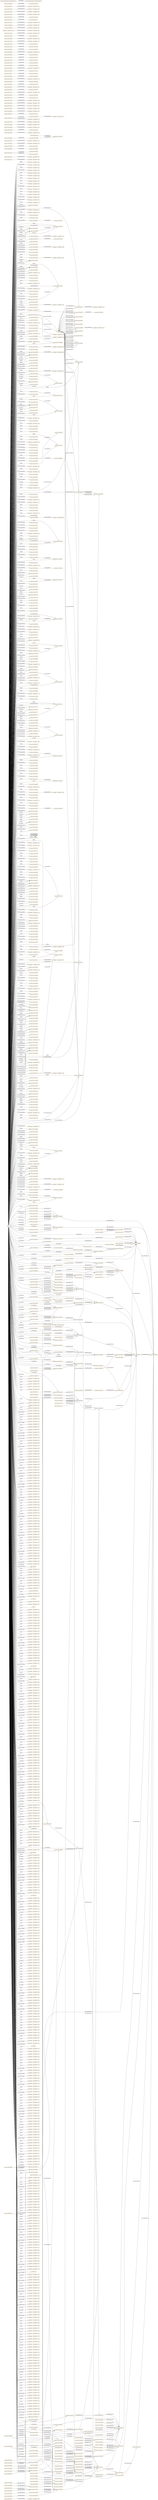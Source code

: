 digraph ar2dtool_diagram { 
rankdir=LR;
size="1501"
node [shape = rectangle, color="orange"]; "resource:SIO_000511" "resource:SIO_000520" "resource:SIO_000554" "5044ab91:174e3a60550:-7f57" "5044ab91:174e3a60550:-7c99" "resource:SIO_000344" "resource:SIO_001265" "5044ab91:174e3a60550:-7d6a" "5044ab91:174e3a60550:-7f93" "resource:SIO_000806" "5044ab91:174e3a60550:-7fda" "resource:SIO_000112" "resource:SIO_000072" "resource:SIO_000452" "resource:SIO_010001" "resource:SIO_010010" "resource:SIO_010009" "resource:SIO_010341" "resource:SIO_001001" "resource:SIO_010456" "5044ab91:174e3a60550:-7cea" "resource:SIO_000750" "resource:SIO_000256" "resource:SIO_000431" "resource:SIO_000758" "resource:SIO_000391" "resource:SIO_000692" "resource:SIO_000402" "resource:SIO_001091" "resource:SIO_010336" "resource:SIO_000776" "5044ab91:174e3a60550:-7ed5" "resource:SIO_000494" "5044ab91:174e3a60550:-7e26" "5044ab91:174e3a60550:-7c70" "resource:SIO_000056" "resource:SIO_010530" "resource:SIO_001014" "resource:SIO_001405" "5044ab91:174e3a60550:-7e62" "resource:SIO_000016" "resource:SIO_000092" "5044ab91:174e3a60550:-7cfd" "resource:SIO_010368" "resource:SIO_001216" "5044ab91:174e3a60550:-7f5d" "resource:SIO_010289" "resource:SIO_010416" "5044ab91:174e3a60550:-7cce" "resource:SIO_010048" "resource:SIO_010057" "resource:SIO_000167" "resource:SIO_000314" "resource:SIO_010375" "resource:SIO_001232" "resource:SIO_000962" "5044ab91:174e3a60550:-7f77" "resource:SIO_010464" "resource:SIO_010295" "resource:SIO_000417" "5044ab91:174e3a60550:-7e9e" "5044ab91:174e3a60550:-7eec" "resource:SIO_000106" "resource:SIO_000720" "resource:SIO_010450" "5044ab91:174e3a60550:-7e54" "5044ab91:174e3a60550:-7e6f" "resource:SIO_010458" "resource:SIO_000532" "5044ab91:174e3a60550:-7fac" "resource:SIO_000708" "resource:SIO_000070" "resource:SIO_000404" "resource:SIO_010346" "resource:SIO_010075" "resource:SIO_001176" "5044ab91:174e3a60550:-7fb6" "resource:SIO_000185" "resource:SIO_001224" "resource:SIO_010035" "resource:SIO_000715" "5044ab91:174e3a60550:-7d6e" "5044ab91:174e3a60550:-7f1b" "resource:SIO_010362" "resource:SIO_001210" "resource:SIO_001197" "resource:SIO_000116" "resource:SIO_001218" "resource:SIO_000810" "resource:SIO_000125" "resource:SIO_000701" "resource:SIO_000076" "resource:SIO_000456" "resource:SIO_010442" "resource:SIO_000268" "resource:SIO_000499" "resource:SIO_001010" "resource:SIO_011126" "resource:SIO_000754" "resource:SIO_010008" "resource:SIO_001135" "resource:SIO_001095" "resource:SIO_000089" "resource:SIO_001008" "resource:SIO_010455" "resource:SIO_000722" "resource:SIO_001045" "resource:SIO_010462" "resource:SIO_001353" "5044ab91:174e3a60550:-7e2c" "resource:SIO_010101" "resource:SIO_000036" "5044ab91:174e3a60550:-7d84" "resource:SIO_000647" "resource:SIO_000538" "resource:SIO_010497" "resource:SIO_001291" "resource:SIO_010783" "resource:SIO_000458" "resource:SIO_001174" "resource:SIO_000913" "resource:SIO_000915" "5044ab91:174e3a60550:-7c9a" "5044ab91:174e3a60550:-7d58" "resource:SIO_000613" "resource:SIO_000713" "resource:SIO_001188" "resource:SIO_000756" "resource:SIO_001297" "resource:SIO_010047" "resource:SIO_000123" "resource:SIO_000074" "resource:SIO_000083" "resource:SIO_010448" "5044ab91:174e3a60550:-7d02" "5044ab91:174e3a60550:-7cc8" "resource:SIO_010533" "resource:SIO_000468" "resource:SIO_000014" "resource:SIO_000516" "5044ab91:174e3a60550:-7dab" "resource:SIO_001093" "resource:SIO_000500" "resource:SIO_010051" "resource:SIO_001043" "resource:SIO_000508" "resource:SIO_000429" "resource:SIO_000809" "5044ab91:174e3a60550:-7e1d" "resource:SIO_010432" "resource:SIO_010782" "resource:SIO_000960" "resource:SIO_001132" "resource:SIO_010004" "resource:SIO_000524" "resource:SIO_000550" "5044ab91:174e3a60550:-7dcc" "5044ab91:174e3a60550:-7f7c" "resource:SIO_010020" "resource:SIO_000034" "resource:SIO_000434" "5044ab91:174e3a60550:-7ce9" "resource:SIO_000577" "resource:SIO_000005" "resource:SIO_010309" "resource:SIO_010344" "resource:SIO_000747" "resource:SIO_000279" "resource:SIO_000441" "resource:SIO_000327" "resource:SIO_000462" "resource:SIO_000143" "5044ab91:174e3a60550:-7f8f" "5044ab91:174e3a60550:-7e65" "resource:SIO_001295" "resource:SIO_000114" "resource:SIO_000454" "5044ab91:174e3a60550:-7d63" "resource:SIO_000052" "resource:SIO_010378" "5044ab91:174e3a60550:-7c9e" "resource:SIO_000353" "resource:SIO_001370" "resource:SIO_001269" "resource:SIO_000012" "resource:SIO_000752" "resource:SIO_000555" "resource:SIO_001107" "5044ab91:174e3a60550:-7e3d" "resource:SIO_001301" "resource:SIO_001035" "resource:SIO_001266" "resource:SIO_011001" "resource:SIO_000541" "resource:SIO_000270" "resource:SIO_000318" "resource:SIO_000549" "resource:SIO_001071" "5044ab91:174e3a60550:-7d3c" "5044ab91:174e3a60550:-7e43" "resource:SIO_000512" "resource:SIO_000579" "resource:SIO_010460" "resource:SIO_000638" "resource:SIO_010011" "resource:SIO_001273" "resource:SIO_010410" "resource:SIO_000609" "resource:SIO_000148" "resource:SIO_011118" "resource:SIO_001213" "resource:SIO_000704" "resource:SIO_010342" "resource:SIO_010071" "5044ab91:174e3a60550:-7cb8" "5044ab91:174e3a60550:-7ff8" "resource:SIO_000460" "resource:SIO_010039" "resource:SIO_000257" "5044ab91:174e3a60550:-7dfa" "resource:SIO_000805" "5044ab91:174e3a60550:-7ffc" "resource:SIO_010337" "resource:SIO_000664" "5044ab91:174e3a60550:-7f36" "5044ab91:174e3a60550:-7f72" "resource:SIO_001233" "resource:SIO_001375" "resource:SIO_001267" "resource:SIO_000261" "5044ab91:174e3a60550:-7f43" "resource:SIO_010058" "resource:SIO_010451" "resource:SIO_001041" "resource:SIO_010459" "5044ab91:174e3a60550:-7da5" "resource:SIO_000807" "resource:SIO_010358" "resource:SIO_000963" "resource:SIO_010780" "resource:SIO_000113" "5044ab91:174e3a60550:-7e4f" "resource:SIO_000004" "resource:SIO_000370" "resource:SIO_010296" "resource:SIO_010002" "5044ab91:174e3a60550:-7f15" "5044ab91:174e3a60550:-7d7d" "resource:SIO_000405" "resource:SIO_000440" "5044ab91:174e3a60550:-7cb2" "resource:SIO_000448" "resource:SIO_000721" "resource:SIO_000751" "resource:SIO_000902" "resource:SIO_000432" "5044ab91:174e3a60550:-7c79" "resource:SIO_010096" "resource:SIO_001294" "resource:SIO_001211" "resource:SIO_000702" "5044ab91:174e3a60550:-7f9b" "resource:SIO_010334" "resource:SIO_001177" "resource:SIO_000269" "resource:SIO_001015" "5044ab91:174e3a60550:-7ec7" "resource:SIO_000390" "resource:SIO_010443" "resource:SIO_000457" "resource:SIO_010043" "resource:SIO_001090" "5044ab91:174e3a60550:-7cf1" "resource:SIO_000505" "5044ab91:174e3a60550:-7dea" "resource:SIO_001046" "5044ab91:174e3a60550:-7ea8" "resource:SIO_000168" "resource:SIO_000321" "5044ab91:174e3a60550:-7fe3" "resource:SIO_001116" "resource:SIO_010376" "resource:SIO_010424" "resource:SIO_000965" "resource:SIO_000418" "5044ab91:174e3a60550:-7d1e" "resource:SIO_001009" "resource:SIO_010056" "resource:SIO_000723" "resource:SIO_001264" "resource:SIO_010090" "resource:SIO_011007" "resource:SIO_000111" "resource:SIO_000097" "resource:SIO_010463" "resource:SIO_010000" "resource:SIO_000903" "5044ab91:174e3a60550:-7ff0" "resource:SIO_000614" "resource:SIO_000640" "resource:SIO_000146" "5044ab91:174e3a60550:-7f27" "5044ab91:174e3a60550:-7d85" "resource:SIO_000648" "5044ab91:174e3a60550:-7fc1" "resource:SIO_000430" "5044ab91:174e3a60550:-7ca2" "resource:SIO_001292" "resource:SIO_000289" "5044ab91:174e3a60550:-7edd" "resource:SIO_000707" "resource:SIO_000337" "resource:SIO_000401" "resource:SIO_000459" "resource:SIO_000523" "resource:SIO_010340" "resource:SIO_010074" "resource:SIO_001175" "resource:SIO_001040" "resource:SIO_000914" "resource:SIO_000275" "resource:SIO_000675" "resource:SIO_000784" "5044ab91:174e3a60550:-7e59" "5044ab91:174e3a60550:-7d52" "resource:SIO_000714" "resource:SIO_011121" "resource:SIO_001298" "5044ab91:174e3a60550:-7f48" "resource:SIO_001215" "resource:SIO_010288" "resource:SIO_010415" "resource:SIO_001136" "resource:SIO_000342" "resource:SIO_000376" "5044ab91:174e3a60550:-7e75" "resource:SIO_000166" "resource:SIO_010508" "resource:SIO_001231" "5044ab91:174e3a60550:-7f05" "resource:SIO_000015" "resource:SIO_000580" "resource:SIO_000091" "5044ab91:174e3a60550:-7eb2" "resource:SIO_000150" "resource:SIO_010076" "resource:SIO_000995" "resource:SIO_001270" "resource:SIO_000307" "resource:SIO_001094" "resource:SIO_000559" "resource:SIO_000501" "resource:SIO_000509" "5044ab91:174e3a60550:-7f97" "resource:SIO_001262" "resource:SIO_010457" "resource:SIO_000762" "5044ab91:174e3a60550:-7e1e" "5044ab91:174e3a60550:-7d9b" "resource:SIO_001074" "resource:SIO_000539" "5044ab91:174e3a60550:-7cbf" "resource:SIO_000961" "resource:SIO_010005" "resource:SIO_010345" "5044ab91:174e3a60550:-7d10" "5044ab91:174e3a60550:-7f3a" "resource:SIO_000328" "resource:SIO_010100" "resource:SIO_000463" "resource:SIO_000144" "resource:SIO_000035" "resource:SIO_000435" "resource:SIO_010094" "resource:SIO_000395" "resource:SIO_010029" "resource:SIO_000578" "resource:SIO_000115" "5044ab91:174e3a60550:-7ce3" "resource:SIO_001217" "resource:SIO_000006" "resource:SIO_000124" "5044ab91:174e3a60550:-7dda" "resource:SIO_000626" "5044ab91:174e3a60550:-7e7b" "resource:SIO_001289" "5044ab91:174e3a60550:-7cb4" "resource:SIO_000498" "5044ab91:174e3a60550:-7f1e" "5044ab91:174e3a60550:-7e16" "5044ab91:174e3a60550:-7e0f" "resource:SIO_000131" "resource:SIO_000653" "resource:SIO_000753" "resource:SIO_000997" "resource:SIO_001296" "resource:SIO_001209" "5044ab91:174e3a60550:-7c7f" "resource:SIO_000333" "resource:SIO_000455" "resource:SIO_000503" "resource:SIO_000162" "5044ab91:174e3a60550:-7c61" "5044ab91:174e3a60550:-7e92" "resource:SIO_001227" "resource:SIO_000284" "5044ab91:174e3a60550:-7f2f" "resource:SIO_010038" "resource:SIO_000354" "resource:SIO_011125" "resource:SIO_010299" "resource:SIO_010007" "resource:SIO_000556" "resource:SIO_010411" "resource:SIO_010310" "resource:SIO_010054" "resource:SIO_001145" "resource:SIO_001302" "resource:SIO_000592" "resource:SIO_011002" "resource:SIO_011119" "resource:SIO_000428" "5044ab91:174e3a60550:-7da1" "5044ab91:174e3a60550:-7ca9" "resource:SIO_000437" "resource:SIO_010099" "resource:SIO_001072" "resource:SIO_000069" "5044ab91:174e3a60550:-7f6e" "resource:SIO_000000" "resource:SIO_000400" "resource:SIO_000967" "resource:SIO_010461" "resource:SIO_000639" "5044ab91:174e3a60550:-7fb2" "resource:SIO_001274" "resource:SIO_000396" "resource:SIO_001003" "resource:SIO_000564" "resource:SIO_000719" "resource:SIO_000612" "resource:SIO_000258" "resource:SIO_001214" "resource:SIO_001290" "resource:SIO_000755" "resource:SIO_001336" "5044ab91:174e3a60550:-7d28" "resource:SIO_000705" "5044ab91:174e3a60550:-7cd5" "resource:SIO_000694" "resource:SIO_010046" "resource:SIO_000122" "resource:SIO_001038" "resource:SIO_010072" "resource:SIO_010532" "resource:SIO_000959" "resource:SIO_000476" "resource:SIO_000651" "resource:SIO_010025" "resource:SIO_001050" "5044ab91:174e3a60550:-7fd2" "resource:SIO_000794" "resource:SIO_001139" "resource:SIO_000073" "resource:SIO_000453" "resource:SIO_000340" "resource:SIO_010447" "resource:SIO_010059" "5044ab91:174e3a60550:-7d77" "resource:SIO_000483" "resource:SIO_010506" "resource:SIO_000319" "5044ab91:174e3a60550:-7dbe" "resource:SIO_001234" "5044ab91:174e3a60550:-7f60" "resource:SIO_000262" "resource:SIO_000449" "resource:SIO_000108" "resource:SIO_010052" "resource:SIO_000507" "5044ab91:174e3a60550:-7e6c" "resource:SIO_001260" "resource:SIO_000808" "resource:SIO_010359" "resource:SIO_010423" "5044ab91:174e3a60550:-7de2" "resource:SIO_000589" "resource:SIO_000017" "resource:SIO_010003" "resource:SIO_010343" "resource:SIO_000562" "resource:SIO_000142" "resource:SIO_000433" "resource:SIO_000469" "5044ab91:174e3a60550:-7db4" "resource:SIO_000078" "resource:SIO_010044" "resource:SIO_000780" "resource:SIO_010030" "5044ab91:174e3a60550:-7cbc" "resource:SIO_000616" "resource:SIO_000966" "resource:SIO_000302" "resource:SIO_010363" "5044ab91:174e3a60550:-7daf" "5044ab91:174e3a60550:-7c93" "resource:SIO_010284" "resource:SIO_000080" "resource:SIO_000984" "resource:SIO_001047" "5044ab91:174e3a60550:-7d73" "resource:SIO_001117" "resource:SIO_010377" "resource:SIO_010091" "5044ab91:174e3a60550:-7c8f" "resource:SIO_010425" ; /*classes style*/
	"resource:SIO_010009" -> "resource:SIO_010010" [ label = "owl:disjointWith" ];
	"resource:SIO_001098" -> "resource:SIO_000272" [ label = "rdfs:subPropertyOf" ];
	"resource:SIO_010462" -> "resource:SIO_010463" [ label = "owl:disjointWith" ];
	"resource:SIO_001279" -> "resource:SIO_000008" [ label = "rdfs:subPropertyOf" ];
	"resource:SIO_010377" -> "resource:SIO_010378" [ label = "owl:disjointWith" ];
	"resource:SIO_010377" -> "5044ab91:174e3a60550:-7cbf" [ label = "owl:equivalentClass" ];
	"resource:SIO_000232" -> "resource:SIO_000062" [ label = "rdfs:subPropertyOf" ];
	"resource:SIO_000805" -> "resource:SIO_000806" [ label = "owl:disjointWith" ];
	"resource:SIO_010432" -> "5044ab91:174e3a60550:-7cb4" [ label = "owl:equivalentClass" ];
	"resource:SIO_000202" -> "resource:SIO_000145" [ label = "rdfs:subPropertyOf" ];
	"resource:SIO_000093" -> "resource:SIO_000068" [ label = "rdfs:subPropertyOf" ];
	"resource:SIO_001280" -> "resource:SIO_000011" [ label = "rdfs:subPropertyOf" ];
	"resource:SIO_000274" -> "resource:SIO_000497" [ label = "rdfs:subPropertyOf" ];
	"resource:SIO_000274" -> "resource:SIO_000244" [ label = "rdfs:subPropertyOf" ];
	"resource:SIO_001008" -> "5044ab91:174e3a60550:-7e16" [ label = "owl:equivalentClass" ];
	"resource:SIO_000455" -> "resource:SIO_000458" [ label = "owl:disjointWith" ];
	"resource:SIO_000455" -> "5044ab91:174e3a60550:-7f1e" [ label = "owl:equivalentClass" ];
	"resource:SIO_000063" -> "resource:SIO_000062" [ label = "rdfs:subPropertyOf" ];
	"resource:SIO_010082" -> "resource:SIO_010078" [ label = "rdfs:subPropertyOf" ];
	"resource:SIO_000244" -> "resource:SIO_000352" [ label = "rdfs:subPropertyOf" ];
	"resource:SIO_000636" -> "resource:SIO_000352" [ label = "rdfs:subPropertyOf" ];
	"resource:SIO_000425" -> "resource:SIO_000001" [ label = "rdfs:subPropertyOf" ];
	"resource:SIO_000214" -> "resource:SIO_000425" [ label = "rdfs:subPropertyOf" ];
	"resource:SIO_000793" -> "resource:SIO_000687" [ label = "rdfs:subPropertyOf" ];
	"resource:SIO_001401" -> "resource:SIO_001154" [ label = "rdfs:subPropertyOf" ];
	"resource:SIO_000974" -> "resource:SIO_000053" [ label = "rdfs:subPropertyOf" ];
	"resource:SIO_000497" -> "resource:SIO_000272" [ label = "rdfs:subPropertyOf" ];
	"resource:SIO_010782" -> "resource:SIO_010783" [ label = "owl:disjointWith" ];
	"resource:SIO_000286" -> "resource:SIO_000497" [ label = "rdfs:subPropertyOf" ];
	"resource:SIO_000552" -> "resource:SIO_000230" [ label = "rdfs:subPropertyOf" ];
	"resource:SIO_001262" -> "5044ab91:174e3a60550:-7d85" [ label = "owl:equivalentClass" ];
	"resource:SIO_000341" -> "resource:SIO_000425" [ label = "rdfs:subPropertyOf" ];
	"resource:SIO_000733" -> "resource:SIO_000737" [ label = "rdfs:subPropertyOf" ];
	"resource:SIO_000437" -> "5044ab91:174e3a60550:-7f3a" [ label = "owl:equivalentClass" ];
	"resource:SIO_010456" -> "5044ab91:174e3a60550:-7c9a" [ label = "owl:equivalentClass" ];
	"resource:SIO_000311" -> "resource:SIO_000232" [ label = "rdfs:subPropertyOf" ];
	"resource:SIO_000226" -> "resource:SIO_000236" [ label = "rdfs:subPropertyOf" ];
	"resource:SIO_000775" -> "resource:SIO_000773" [ label = "rdfs:subPropertyOf" ];
	"resource:SIO_000268" -> "5044ab91:174e3a60550:-7f6e" [ label = "owl:equivalentClass" ];
	"resource:SIO_000142" -> "resource:SIO_000143" [ label = "owl:disjointWith" ];
	"resource:SIO_000449" -> "resource:SIO_000468" [ label = "owl:disjointWith" ];
	"resource:SIO_000323" -> "resource:SIO_000128" [ label = "rdfs:subPropertyOf" ];
	"resource:SIO_001159" -> "resource:SIO_000062" [ label = "rdfs:subPropertyOf" ];
	"resource:SIO_000208" -> "resource:SIO_000773" [ label = "rdfs:subPropertyOf" ];
	"resource:SIO_000365" -> "resource:SIO_000219" [ label = "rdfs:subPropertyOf" ];
	"resource:SIO_000631" -> "resource:SIO_000628" [ label = "rdfs:subPropertyOf" ];
	"resource:SIO_000420" -> "resource:SIO_000425" [ label = "rdfs:subPropertyOf" ];
	"resource:SIO_000335" -> "resource:SIO_000652" [ label = "rdfs:subPropertyOf" ];
	"resource:SIO_000335" -> "resource:SIO_000293" [ label = "rdfs:subPropertyOf" ];
	"resource:SIO_000124" -> "5044ab91:174e3a60550:-7f93" [ label = "owl:equivalentClass" ];
	"resource:SIO_001045" -> "5044ab91:174e3a60550:-7e0f" [ label = "owl:equivalentClass" ];
	"resource:SIO_010058" -> "resource:SIO_010059" [ label = "owl:disjointWith" ];
	"resource:SIO_000673" -> "resource:SIO_000671" [ label = "rdfs:subPropertyOf" ];
	"resource:SIO_000462" -> "resource:SIO_000463" [ label = "owl:disjointWith" ];
	"resource:SIO_000251" -> "resource:SIO_000249" [ label = "rdfs:subPropertyOf" ];
	"resource:SIO_000643" -> "resource:SIO_000224" [ label = "rdfs:subPropertyOf" ];
	"resource:SIO_000558" -> "resource:SIO_010302" [ label = "rdfs:subPropertyOf" ];
	"resource:SIO_001353" -> "5044ab91:174e3a60550:-7d6e" [ label = "owl:equivalentClass" ];
	"resource:SIO_000221" -> "resource:SIO_000008" [ label = "rdfs:subPropertyOf" ];
	"resource:SIO_010336" -> "resource:SIO_010337" [ label = "owl:disjointWith" ];
	"resource:SIO_000709" -> "resource:SIO_000001" [ label = "rdfs:subPropertyOf" ];
	"resource:SIO_000293" -> "resource:SIO_000203" [ label = "rdfs:subPropertyOf" ];
	"resource:SIO_011126" -> "5044ab91:174e3a60550:-7c61" [ label = "owl:equivalentClass" ];
	"resource:SIO_000655" -> "resource:SIO_000294" [ label = "rdfs:subPropertyOf" ];
	"resource:SIO_000052" -> "5044ab91:174e3a60550:-7fda" [ label = "owl:equivalentClass" ];
	"resource:SIO_000710" -> "resource:SIO_000709" [ label = "rdfs:subPropertyOf" ];
	"resource:SIO_000233" -> "resource:SIO_000011" [ label = "rdfs:subPropertyOf" ];
	"resource:SIO_001154" -> "resource:SIO_000294" [ label = "rdfs:subPropertyOf" ];
	"resource:SIO_000203" -> "resource:SIO_000322" [ label = "rdfs:subPropertyOf" ];
	"resource:SIO_000697" -> "resource:SIO_000709" [ label = "rdfs:subPropertyOf" ];
	"resource:SIO_001009" -> "resource:SIO_001010" [ label = "owl:disjointWith" ];
	"resource:SIO_010083" -> "resource:SIO_010079" [ label = "rdfs:subPropertyOf" ];
	"resource:SIO_000064" -> "resource:SIO_000219" [ label = "rdfs:subPropertyOf" ];
	"resource:SIO_000456" -> "resource:SIO_000457" [ label = "owl:disjointWith" ];
	"resource:SIO_000245" -> "resource:SIO_000294" [ label = "rdfs:subPropertyOf" ];
	"resource:SIO_000511" -> "5044ab91:174e3a60550:-7f05" [ label = "owl:equivalentClass" ];
	"resource:SIO_000426" -> "resource:SIO_000425" [ label = "rdfs:subPropertyOf" ];
	"resource:SIO_000215" -> "resource:SIO_000011" [ label = "rdfs:subPropertyOf" ];
	"resource:SIO_001402" -> "resource:SIO_001154" [ label = "rdfs:subPropertyOf" ];
	"resource:SIO_000975" -> "resource:SIO_000093" [ label = "rdfs:subPropertyOf" ];
	"resource:SIO_000679" -> "resource:SIO_000054" [ label = "rdfs:subPropertyOf" ];
	"resource:SIO_000553" -> "resource:SIO_000231" [ label = "rdfs:subPropertyOf" ];
	"resource:SIO_000342" -> "5044ab91:174e3a60550:-7f48" [ label = "owl:equivalentClass" ];
	"resource:SIO_000734" -> "resource:SIO_000699" [ label = "rdfs:subPropertyOf" ];
	"resource:SIO_000257" -> "resource:SIO_000258" [ label = "owl:disjointWith" ];
	"resource:SIO_000131" -> "resource:SIO_001197" [ label = "owl:disjointWith" ];
	"resource:SIO_000523" -> "resource:SIO_000524" [ label = "owl:disjointWith" ];
	"resource:SIO_010457" -> "5044ab91:174e3a60550:-7c93" [ label = "owl:equivalentClass" ];
	"resource:SIO_000312" -> "resource:SIO_000229" [ label = "rdfs:subPropertyOf" ];
	"resource:SIO_000704" -> "resource:SIO_000721" [ label = "owl:disjointWith" ];
	"resource:SIO_000227" -> "resource:SIO_000643" [ label = "rdfs:subPropertyOf" ];
	"resource:SIO_000680" -> "resource:SIO_000679" [ label = "rdfs:subPropertyOf" ];
	"resource:SIO_010005" -> "resource:SIO_010047" [ label = "owl:disjointWith" ];
	"resource:SIO_000269" -> "resource:SIO_000270" [ label = "owl:disjointWith" ];
	"resource:SIO_010288" -> "resource:SIO_010289" [ label = "owl:disjointWith" ];
	"resource:SIO_000324" -> "resource:SIO_000202" [ label = "rdfs:subPropertyOf" ];
	"resource:SIO_010343" -> "5044ab91:174e3a60550:-7cea" [ label = "owl:equivalentClass" ];
	"resource:SIO_000692" -> "resource:SIO_000694" [ label = "owl:disjointWith" ];
	"resource:SIO_000028" -> "resource:SIO_000145" [ label = "rdfs:subPropertyOf" ];
	"resource:SIO_000209" -> "resource:SIO_000773" [ label = "rdfs:subPropertyOf" ];
	"resource:SIO_000577" -> "resource:SIO_000578" [ label = "owl:disjointWith" ];
	"resource:SIO_000758" -> "resource:SIO_001093" [ label = "owl:disjointWith" ];
	"resource:SIO_000240" -> "resource:SIO_000203" [ label = "rdfs:subPropertyOf" ];
	"resource:SIO_000632" -> "resource:SIO_000210" [ label = "rdfs:subPropertyOf" ];
	"resource:SIO_000421" -> "resource:SIO_000425" [ label = "rdfs:subPropertyOf" ];
	"resource:SIO_000210" -> "resource:SIO_000628" [ label = "rdfs:subPropertyOf" ];
	"resource:SIO_000125" -> "5044ab91:174e3a60550:-7f8f" [ label = "owl:equivalentClass" ];
	"resource:SIO_001046" -> "resource:SIO_001047" [ label = "owl:disjointWith" ];
	"resource:SIO_010410" -> "5044ab91:174e3a60550:-7cbc" [ label = "owl:equivalentClass" ];
	"resource:SIO_000970" -> "resource:SIO_000975" [ label = "rdfs:subPropertyOf" ];
	"resource:SIO_001101" -> "resource:SIO_000709" [ label = "rdfs:subPropertyOf" ];
	"resource:SIO_000674" -> "resource:SIO_000672" [ label = "rdfs:subPropertyOf" ];
	"resource:SIO_000589" -> "5044ab91:174e3a60550:-7eec" [ label = "owl:equivalentClass" ];
	"http://semanticscience.org/ontology/sio.owl" -> "http://creativecommons.org/licenses/by/4.0/" [ label = "terms:license" ];
	"resource:SIO_000252" -> "resource:SIO_000212" [ label = "rdfs:subPropertyOf" ];
	"resource:SIO_000644" -> "resource:SIO_000223" [ label = "rdfs:subPropertyOf" ];
	"resource:SIO_001269" -> "resource:SIO_001270" [ label = "owl:disjointWith" ];
	"resource:SIO_000222" -> "resource:SIO_000011" [ label = "rdfs:subPropertyOf" ];
	"resource:SIO_000011" -> "resource:SIO_000001" [ label = "rdfs:subPropertyOf" ];
	"resource:SIO_000318" -> "resource:SIO_000319" [ label = "owl:disjointWith" ];
	"resource:SIO_000294" -> "resource:SIO_000243" [ label = "rdfs:subPropertyOf" ];
	"resource:SIO_010000" -> "5044ab91:174e3a60550:-7d63" [ label = "owl:equivalentClass" ];
	"resource:SIO_001209" -> "5044ab91:174e3a60550:-7d9b" [ label = "owl:equivalentClass" ];
	"resource:SIO_000656" -> "resource:SIO_000655" [ label = "rdfs:subPropertyOf" ];
	"resource:SIO_000053" -> "resource:SIO_000028" [ label = "rdfs:subPropertyOf" ];
	"resource:SIO_000234" -> "resource:SIO_000008" [ label = "rdfs:subPropertyOf" ];
	"resource:SIO_001155" -> "resource:SIO_000352" [ label = "rdfs:subPropertyOf" ];
	"resource:SIO_000807" -> "resource:SIO_000808" [ label = "owl:disjointWith" ];
	"resource:SIO_001210" -> "resource:SIO_001211" [ label = "owl:disjointWith" ];
	"resource:SIO_000204" -> "resource:SIO_000322" [ label = "rdfs:subPropertyOf" ];
	"resource:SIO_000095" -> "resource:SIO_000011" [ label = "rdfs:subPropertyOf" ];
	"resource:SIO_000668" -> "resource:SIO_000628" [ label = "rdfs:subPropertyOf" ];
	"resource:SIO_010295" -> "resource:SIO_010296" [ label = "owl:disjointWith" ];
	"resource:SIO_000246" -> "resource:SIO_000245" [ label = "rdfs:subPropertyOf" ];
	"resource:SIO_000427" -> "resource:SIO_000424" [ label = "rdfs:subPropertyOf" ];
	"resource:SIO_000216" -> "resource:SIO_000008" [ label = "rdfs:subPropertyOf" ];
	"resource:SIO_001403" -> "resource:SIO_000001" [ label = "rdfs:subPropertyOf" ];
	"resource:SIO_000005" -> "resource:SIO_000340" [ label = "owl:disjointWith" ];
	"resource:SIO_000288" -> "resource:SIO_000203" [ label = "rdfs:subPropertyOf" ];
	"resource:SIO_000554" -> "resource:SIO_000555" [ label = "owl:disjointWith" ];
	"resource:SIO_000469" -> "5044ab91:174e3a60550:-7f15" [ label = "owl:equivalentClass" ];
	"resource:SIO_010362" -> "5044ab91:174e3a60550:-7cce" [ label = "owl:equivalentClass" ];
	"resource:SIO_000735" -> "resource:SIO_000733" [ label = "rdfs:subPropertyOf" ];
	"resource:SIO_000132" -> "resource:SIO_000322" [ label = "rdfs:subPropertyOf" ];
	"resource:SIO_010458" -> "5044ab91:174e3a60550:-7c8f" [ label = "owl:equivalentClass" ];
	"resource:SIO_000313" -> "resource:SIO_000310" [ label = "rdfs:subPropertyOf" ];
	"resource:SIO_000892" -> "resource:SIO_000212" [ label = "rdfs:subPropertyOf" ];
	"resource:SIO_000228" -> "resource:SIO_000644" [ label = "rdfs:subPropertyOf" ];
	"resource:SIO_000681" -> "resource:SIO_000679" [ label = "rdfs:subPropertyOf" ];
	"resource:SIO_000017" -> "resource:SIO_000354" [ label = "owl:disjointWith" ];
	"resource:SIO_010302" -> "resource:SIO_000272" [ label = "rdfs:subPropertyOf" ];
	"resource:SIO_000089" -> "5044ab91:174e3a60550:-7fc1" [ label = "owl:equivalentClass" ];
	"resource:SIO_000440" -> "5044ab91:174e3a60550:-7f2f" [ label = "owl:equivalentClass" ];
	"resource:SIO_000355" -> "resource:SIO_000229" [ label = "rdfs:subPropertyOf" ];
	"resource:SIO_000059" -> "resource:SIO_000008" [ label = "rdfs:subPropertyOf" ];
	"resource:SIO_010078" -> "resource:SIO_000338" [ label = "rdfs:subPropertyOf" ];
	"resource:SIO_000325" -> "5044ab91:174e3a60550:-7ff4" [ label = "owl:propertyChainAxiom" ];
	"resource:SIO_000325" -> "resource:SIO_000322" [ label = "rdfs:subPropertyOf" ];
	"resource:SIO_001035" -> "resource:SIO_001038" [ label = "owl:disjointWith" ];
	"resource:SIO_000029" -> "resource:SIO_000096" [ label = "rdfs:subPropertyOf" ];
	"resource:SIO_001301" -> "resource:SIO_001302" [ label = "owl:disjointWith" ];
	"resource:SIO_010048" -> "resource:SIO_010052" [ label = "owl:disjointWith" ];
	"resource:SIO_000482" -> "resource:SIO_000283" [ label = "rdfs:subPropertyOf" ];
	"resource:SIO_000060" -> "resource:SIO_000205" [ label = "rdfs:subPropertyOf" ];
	"resource:SIO_000452" -> "resource:SIO_000454" [ label = "owl:disjointWith" ];
	"resource:SIO_000452" -> "resource:SIO_000453" [ label = "owl:disjointWith" ];
	"resource:SIO_000241" -> "resource:SIO_000652" [ label = "rdfs:subPropertyOf" ];
	"resource:SIO_000241" -> "resource:SIO_000211" [ label = "rdfs:subPropertyOf" ];
	"resource:SIO_000633" -> "resource:SIO_000205" [ label = "rdfs:subPropertyOf" ];
	"resource:SIO_000422" -> "resource:SIO_000283" [ label = "rdfs:subPropertyOf" ];
	"resource:SIO_000211" -> "resource:SIO_000203" [ label = "rdfs:subPropertyOf" ];
	"resource:SIO_000971" -> "resource:SIO_000974" [ label = "rdfs:subPropertyOf" ];
	"resource:SIO_000307" -> "5044ab91:174e3a60550:-7f60" [ label = "owl:equivalentClass" ];
	"resource:SIO_000283" -> "resource:SIO_000272" [ label = "rdfs:subPropertyOf" ];
	"resource:SIO_000675" -> "5044ab91:174e3a60550:-7ec7" [ label = "owl:equivalentClass" ];
	"resource:SIO_000072" -> "resource:SIO_000073" [ label = "owl:disjointWith" ];
	"resource:SIO_000253" -> "resource:SIO_000008" [ label = "rdfs:subPropertyOf" ];
	"resource:SIO_001174" -> "5044ab91:174e3a60550:-7dbe" [ label = "owl:equivalentClass" ];
	"resource:SIO_000223" -> "resource:SIO_000008" [ label = "rdfs:subPropertyOf" ];
	"resource:SIO_010423" -> "5044ab91:174e3a60550:-7cb8" [ label = "owl:equivalentClass" ];
	"resource:SIO_000772" -> "resource:SIO_000631" [ label = "rdfs:subPropertyOf" ];
	"resource:SIO_000687" -> "resource:SIO_000322" [ label = "rdfs:subPropertyOf" ];
	"resource:SIO_001090" -> "resource:SIO_001091" [ label = "owl:disjointWith" ];
	"resource:SIO_000657" -> "resource:SIO_000352" [ label = "rdfs:subPropertyOf" ];
	"resource:SIO_000054" -> "resource:SIO_000053" [ label = "rdfs:subPropertyOf" ];
	"resource:SIO_000235" -> "resource:SIO_000586" [ label = "rdfs:subPropertyOf" ];
	"resource:SIO_001156" -> "resource:SIO_000294" [ label = "rdfs:subPropertyOf" ];
	"resource:SIO_001156" -> "resource:SIO_000229" [ label = "rdfs:subPropertyOf" ];
	"resource:SIO_000205" -> "resource:SIO_000212" [ label = "rdfs:subPropertyOf" ];
	"resource:SIO_000784" -> "resource:SIO_010048" [ label = "owl:disjointWith" ];
	"resource:SIO_000699" -> "resource:SIO_000737" [ label = "rdfs:subPropertyOf" ];
	"resource:SIO_000965" -> "5044ab91:174e3a60550:-7e43" [ label = "owl:equivalentClass" ];
	"resource:SIO_000096" -> "resource:SIO_000093" [ label = "rdfs:subPropertyOf" ];
	"resource:SIO_000362" -> "resource:SIO_000008" [ label = "rdfs:subPropertyOf" ];
	"resource:SIO_000277" -> "resource:SIO_000631" [ label = "rdfs:subPropertyOf" ];
	"resource:SIO_000066" -> "resource:SIO_000253" [ label = "rdfs:subPropertyOf" ];
	"resource:SIO_000458" -> "5044ab91:174e3a60550:-7f1b" [ label = "owl:equivalentClass" ];
	"resource:SIO_000332" -> "resource:SIO_000563" [ label = "rdfs:subPropertyOf" ];
	"resource:SIO_000247" -> "resource:SIO_000244" [ label = "rdfs:subPropertyOf" ];
	"resource:SIO_000905" -> "resource:SIO_000291" [ label = "rdfs:subPropertyOf" ];
	"resource:SIO_010532" -> "resource:SIO_010533" [ label = "owl:disjointWith" ];
	"resource:SIO_010447" -> "resource:SIO_010448" [ label = "owl:disjointWith" ];
	"resource:SIO_000217" -> "resource:SIO_000223" [ label = "rdfs:subPropertyOf" ];
	"resource:SIO_000609" -> "5044ab91:174e3a60550:-7edd" [ label = "owl:equivalentClass" ];
	"resource:SIO_001404" -> "resource:SIO_001403" [ label = "rdfs:subPropertyOf" ];
	"resource:SIO_000640" -> "resource:SIO_000751" [ label = "owl:disjointWith" ];
	"resource:SIO_010363" -> "5044ab91:174e3a60550:-7cc8" [ label = "owl:equivalentClass" ];
	"resource:SIO_000736" -> "resource:SIO_000001" [ label = "rdfs:subPropertyOf" ];
	"resource:SIO_010459" -> "resource:SIO_010460" [ label = "owl:disjointWith" ];
	"resource:SIO_000314" -> "5044ab91:174e3a60550:-7f5d" [ label = "owl:equivalentClass" ];
	"resource:SIO_000229" -> "resource:SIO_000132" [ label = "rdfs:subPropertyOf" ];
	"resource:SIO_000682" -> "resource:SIO_000029" [ label = "rdfs:subPropertyOf" ];
	"resource:SIO_000652" -> "resource:SIO_000203" [ label = "rdfs:subPropertyOf" ];
	"resource:SIO_001096" -> "resource:SIO_000272" [ label = "rdfs:subPropertyOf" ];
	"resource:SIO_000441" -> "5044ab91:174e3a60550:-7f27" [ label = "owl:equivalentClass" ];
	"resource:SIO_010375" -> "resource:SIO_010376" [ label = "owl:disjointWith" ];
	"resource:SIO_000356" -> "resource:SIO_000062" [ label = "rdfs:subPropertyOf" ];
	"resource:SIO_001277" -> "resource:SIO_000628" [ label = "rdfs:subPropertyOf" ];
	"resource:SIO_000230" -> "resource:SIO_000132" [ label = "rdfs:subPropertyOf" ];
	"resource:SIO_000145" -> "resource:SIO_000322" [ label = "rdfs:subPropertyOf" ];
	"resource:SIO_010079" -> "resource:SIO_000339" [ label = "rdfs:subPropertyOf" ];
	"resource:SIO_000960" -> "resource:SIO_000962" [ label = "owl:disjointWith" ];
	"resource:SIO_000960" -> "resource:SIO_000961" [ label = "owl:disjointWith" ];
	"resource:SIO_000272" -> "resource:SIO_000736" [ label = "rdfs:subPropertyOf" ];
	"resource:SIO_000579" -> "resource:SIO_000580" [ label = "owl:disjointWith" ];
	"resource:SIO_000061" -> "resource:SIO_000322" [ label = "rdfs:subPropertyOf" ];
	"resource:SIO_010080" -> "resource:SIO_010078" [ label = "rdfs:subPropertyOf" ];
	"resource:SIO_000242" -> "resource:SIO_000652" [ label = "rdfs:subPropertyOf" ];
	"resource:SIO_000242" -> "resource:SIO_000240" [ label = "rdfs:subPropertyOf" ];
	"resource:SIO_000634" -> "resource:SIO_000558" [ label = "rdfs:subPropertyOf" ];
	"resource:SIO_000900" -> "resource:SIO_000216" [ label = "rdfs:subPropertyOf" ];
	"resource:SIO_000549" -> "resource:SIO_000550" [ label = "owl:disjointWith" ];
	"resource:SIO_010442" -> "5044ab91:174e3a60550:-7ca9" [ label = "owl:equivalentClass" ];
	"resource:SIO_000338" -> "resource:SIO_000563" [ label = "rdfs:subPropertyOf" ];
	"resource:SIO_000338" -> "resource:SIO_000243" [ label = "rdfs:subPropertyOf" ];
	"resource:SIO_000212" -> "resource:SIO_000001" [ label = "rdfs:subPropertyOf" ];
	"resource:SIO_000972" -> "resource:SIO_000974" [ label = "rdfs:subPropertyOf" ];
	"resource:SIO_000495" -> "resource:SIO_000272" [ label = "rdfs:subPropertyOf" ];
	"resource:SIO_010780" -> "5044ab91:174e3a60550:-7c70" [ label = "owl:equivalentClass" ];
	"resource:SIO_000254" -> "resource:SIO_000011" [ label = "rdfs:subPropertyOf" ];
	"resource:SIO_000646" -> "resource:SIO_000643" [ label = "rdfs:subPropertyOf" ];
	"resource:SIO_000224" -> "resource:SIO_000011" [ label = "rdfs:subPropertyOf" ];
	"resource:SIO_000139" -> "resource:SIO_000132" [ label = "rdfs:subPropertyOf" ];
	"resource:SIO_010424" -> "resource:SIO_010425" [ label = "owl:disjointWith" ];
	"resource:SIO_000773" -> "resource:SIO_000252" [ label = "rdfs:subPropertyOf" ];
	"resource:SIO_000562" -> "resource:SIO_010284" [ label = "owl:disjointWith" ];
	"resource:SIO_000477" -> "resource:SIO_000422" [ label = "rdfs:subPropertyOf" ];
	"resource:SIO_010309" -> "resource:SIO_010310" [ label = "owl:disjointWith" ];
	"resource:SIO_000658" -> "resource:SIO_000657" [ label = "rdfs:subPropertyOf" ];
	"resource:SIO_001242" -> "resource:SIO_000736" [ label = "rdfs:subPropertyOf" ];
	"resource:SIO_001157" -> "resource:SIO_000352" [ label = "rdfs:subPropertyOf" ];
	"resource:SIO_000236" -> "resource:SIO_000646" [ label = "rdfs:subPropertyOf" ];
	"resource:SIO_000628" -> "resource:SIO_000001" [ label = "rdfs:subPropertyOf" ];
	"resource:SIO_000809" -> "5044ab91:174e3a60550:-7e6f" [ label = "owl:equivalentClass" ];
	"resource:SIO_000206" -> "resource:SIO_000772" [ label = "rdfs:subPropertyOf" ];
	"resource:SIO_000966" -> "resource:SIO_000967" [ label = "owl:disjointWith" ];
	"resource:SIO_000363" -> "resource:SIO_000011" [ label = "rdfs:subPropertyOf" ];
	"resource:SIO_000278" -> "resource:SIO_000252" [ label = "rdfs:subPropertyOf" ];
	"resource:SIO_000810" -> "5044ab91:174e3a60550:-7e6c" [ label = "owl:equivalentClass" ];
	"resource:SIO_000248" -> "resource:SIO_000352" [ label = "rdfs:subPropertyOf" ];
	"resource:SIO_000122" -> "5044ab91:174e3a60550:-7f9b" [ label = "owl:equivalentClass" ];
	"resource:SIO_000490" -> "resource:SIO_000482" [ label = "rdfs:subPropertyOf" ];
	"resource:SIO_000218" -> "resource:SIO_000224" [ label = "rdfs:subPropertyOf" ];
	"resource:SIO_000671" -> "resource:SIO_000008" [ label = "rdfs:subPropertyOf" ];
	"resource:SIO_001405" -> "resource:SIO_010052" [ label = "owl:disjointWith" ];
	"resource:SIO_000586" -> "resource:SIO_000644" [ label = "rdfs:subPropertyOf" ];
	"resource:SIO_000641" -> "resource:SIO_000008" [ label = "rdfs:subPropertyOf" ];
	"resource:SIO_000737" -> "resource:SIO_000736" [ label = "rdfs:subPropertyOf" ];
	"resource:SIO_000707" -> "resource:SIO_000708" [ label = "owl:disjointWith" ];
	"resource:SIO_000291" -> "resource:SIO_000230" [ label = "rdfs:subPropertyOf" ];
	"resource:SIO_000080" -> "resource:SIO_000448" [ label = "owl:disjointWith" ];
	"resource:SIO_001097" -> "resource:SIO_000272" [ label = "rdfs:subPropertyOf" ];
	"resource:SIO_010461" -> "resource:SIO_010464" [ label = "owl:disjointWith" ];
	"resource:SIO_001278" -> "resource:SIO_000628" [ label = "rdfs:subPropertyOf" ];
	"resource:SIO_000749" -> "resource:SIO_000737" [ label = "rdfs:subPropertyOf" ];
	"resource:SIO_000231" -> "resource:SIO_000062" [ label = "rdfs:subPropertyOf" ];
	"resource:SIO_000020" -> "resource:SIO_000210" [ label = "rdfs:subPropertyOf" ];
	"resource:SIO_010346" -> "5044ab91:174e3a60550:-7cd5" [ label = "owl:equivalentClass" ];
	"resource:SIO_000719" -> "resource:SIO_000720" [ label = "owl:disjointWith" ];
	"resource:SIO_000092" -> "5044ab91:174e3a60550:-7fb6" [ label = "owl:equivalentClass" ];
	"resource:SIO_000484" -> "resource:SIO_000482" [ label = "rdfs:subPropertyOf" ];
	"resource:SIO_000273" -> "resource:SIO_000053" [ label = "rdfs:subPropertyOf" ];
	"resource:SIO_000062" -> "resource:SIO_000322" [ label = "rdfs:subPropertyOf" ];
	"resource:SIO_010081" -> "resource:SIO_010079" [ label = "rdfs:subPropertyOf" ];
	"resource:SIO_001375" -> "5044ab91:174e3a60550:-7d6a" [ label = "owl:equivalentClass" ];
	"resource:SIO_000369" -> "resource:SIO_000273" [ label = "rdfs:subPropertyOf" ];
	"resource:SIO_000243" -> "resource:SIO_000322" [ label = "rdfs:subPropertyOf" ];
	"resource:SIO_000635" -> "resource:SIO_000294" [ label = "rdfs:subPropertyOf" ];
	"resource:SIO_000901" -> "resource:SIO_000215" [ label = "rdfs:subPropertyOf" ];
	"resource:SIO_000424" -> "resource:SIO_000283" [ label = "rdfs:subPropertyOf" ];
	"resource:SIO_000339" -> "resource:SIO_000557" [ label = "rdfs:subPropertyOf" ];
	"resource:SIO_000339" -> "resource:SIO_000243" [ label = "rdfs:subPropertyOf" ];
	"resource:SIO_000213" -> "resource:SIO_000425" [ label = "rdfs:subPropertyOf" ];
	"resource:SIO_000128" -> "resource:SIO_000061" [ label = "rdfs:subPropertyOf" ];
	"resource:SIO_000973" -> "resource:SIO_000975" [ label = "rdfs:subPropertyOf" ];
	"resource:SIO_000496" -> "resource:SIO_000495" [ label = "rdfs:subPropertyOf" ];
	"resource:SIO_000255" -> "resource:SIO_000008" [ label = "rdfs:subPropertyOf" ];
	"resource:SIO_000647" -> "resource:SIO_000648" [ label = "owl:disjointWith" ];
	"resource:SIO_010455" -> "5044ab91:174e3a60550:-7c9e" [ label = "owl:equivalentClass" ];
	"resource:SIO_000310" -> "resource:SIO_000093" [ label = "rdfs:subPropertyOf" ];
	"resource:SIO_000225" -> "resource:SIO_000235" [ label = "rdfs:subPropertyOf" ];
	"resource:SIO_000774" -> "resource:SIO_000772" [ label = "rdfs:subPropertyOf" ];
	"resource:SIO_001116" -> "resource:SIO_001117" [ label = "owl:disjointWith" ];
	"resource:SIO_000563" -> "resource:SIO_000628" [ label = "rdfs:subPropertyOf" ];
	"resource:SIO_000352" -> "resource:SIO_000243" [ label = "rdfs:subPropertyOf" ];
	"resource:SIO_001273" -> "resource:SIO_001274" [ label = "owl:disjointWith" ];
	"resource:SIO_000322" -> "resource:SIO_000001" [ label = "rdfs:subPropertyOf" ];
	"resource:SIO_001158" -> "resource:SIO_000229" [ label = "rdfs:subPropertyOf" ];
	"resource:SIO_000629" -> "resource:SIO_000557" [ label = "rdfs:subPropertyOf" ];
	"resource:SIO_000207" -> "resource:SIO_000772" [ label = "rdfs:subPropertyOf" ];
	"resource:SIO_010100" -> "resource:SIO_010101" [ label = "owl:disjointWith" ];
	"resource:SIO_000364" -> "resource:SIO_000253" [ label = "rdfs:subPropertyOf" ];
	"resource:SIO_000630" -> "resource:SIO_010302" [ label = "rdfs:subPropertyOf" ];
	"resource:SIO_000068" -> "resource:SIO_000061" [ label = "rdfs:subPropertyOf" ];
	"resource:SIO_000334" -> "resource:SIO_000652" [ label = "rdfs:subPropertyOf" ];
	"resource:SIO_000334" -> "resource:SIO_000288" [ label = "rdfs:subPropertyOf" ];
	"resource:SIO_000249" -> "resource:SIO_000294" [ label = "rdfs:subPropertyOf" ];
	"resource:SIO_000123" -> "5044ab91:174e3a60550:-7f97" [ label = "owl:equivalentClass" ];
	"resource:SIO_010057" -> "5044ab91:174e3a60550:-7d3c" [ label = "owl:equivalentClass" ];
	"resource:SIO_000491" -> "resource:SIO_000482" [ label = "rdfs:subPropertyOf" ];
	"resource:SIO_000219" -> "resource:SIO_000011" [ label = "rdfs:subPropertyOf" ];
	"resource:SIO_000672" -> "resource:SIO_000011" [ label = "rdfs:subPropertyOf" ];
	"resource:SIO_000008" -> "resource:SIO_000001" [ label = "rdfs:subPropertyOf" ];
	"resource:SIO_000250" -> "resource:SIO_000248" [ label = "rdfs:subPropertyOf" ];
	"resource:SIO_000642" -> "resource:SIO_000011" [ label = "rdfs:subPropertyOf" ];
	"resource:SIO_000557" -> "resource:SIO_000212" [ label = "rdfs:subPropertyOf" ];
	"resource:SIO_000738" -> "resource:SIO_000737" [ label = "rdfs:subPropertyOf" ];
	"resource:SIO_000612" -> "5044ab91:174e3a60550:-7ed5" [ label = "owl:equivalentClass" ];
	"NULL" -> "resource:SIO_000498" [ label = "rdf:first" ];
	"NULL" -> "resource:SIO_000070" [ label = "rdf:first" ];
	"NULL" -> "5044ab91:174e3a60550:-7e1d" [ label = "rdf:first" ];
	"NULL" -> "resource:SIO_000776" [ label = "owl:someValuesFrom" ];
	"NULL" -> "5044ab91:174e3a60550:-7cb5" [ label = "rdf:rest" ];
	"NULL" -> "resource:SIO_000115" [ label = "rdf:first" ];
	"NULL" -> "5044ab91:174e3a60550:-7fb0" [ label = "rdf:rest" ];
	"NULL" -> "resource:SIO_000613" [ label = "owl:someValuesFrom" ];
	"NULL" -> "5044ab91:174e3a60550:-7d67" [ label = "rdf:rest" ];
	"NULL" -> "resource:SIO_000146" [ label = "owl:someValuesFrom" ];
	"NULL" -> "resource:SIO_000072" [ label = "owl:someValuesFrom" ];
	"NULL" -> "resource:SIO_000059" [ label = "owl:onProperty" ];
	"NULL" -> "resource:SIO_010344" [ label = "owl:someValuesFrom" ];
	"NULL" -> "resource:SIO_001217" [ label = "rdf:first" ];
	"NULL" -> "5044ab91:174e3a60550:-7d35" [ label = "rdf:rest" ];
	"NULL" -> "resource:SIO_001177" [ label = "owl:someValuesFrom" ];
	"NULL" -> "5044ab91:174e3a60550:-7d81" [ label = "rdf:rest" ];
	"NULL" -> "resource:SIO_011007" [ label = "owl:someValuesFrom" ];
	"NULL" -> "resource:SIO_000210" [ label = "owl:onProperty" ];
	"NULL" -> "5044ab91:174e3a60550:-7e54" [ label = "owl:someValuesFrom" ];
	"NULL" -> "5044ab91:174e3a60550:-7c9b" [ label = "rdf:rest" ];
	"NULL" -> "resource:SIO_010450" [ label = "owl:someValuesFrom" ];
	"NULL" -> "resource:SIO_000433" [ label = "rdf:first" ];
	"NULL" -> "resource:SIO_000268" [ label = "owl:someValuesFrom" ];
	"NULL" -> "5044ab91:174e3a60550:-7ef0" [ label = "rdf:rest" ];
	"NULL" -> "5044ab91:174e3a60550:-7fb1" [ label = "owl:unionOf" ];
	"NULL" -> "resource:SIO_010375" [ label = "rdf:first" ];
	"NULL" -> "5044ab91:174e3a60550:-7f28" [ label = "rdf:rest" ];
	"NULL" -> "5044ab91:174e3a60550:-7fca" [ label = "rdf:rest" ];
	"NULL" -> "5044ab91:174e3a60550:-7f39" [ label = "owl:intersectionOf" ];
	"NULL" -> "5044ab91:174e3a60550:-7f56" [ label = "owl:unionOf" ];
	"NULL" -> "5044ab91:174e3a60550:-7f24" [ label = "rdf:rest" ];
	"NULL" -> "resource:SIO_000499" [ label = "owl:someValuesFrom" ];
	"NULL" -> "resource:SIO_000006" [ label = "rdf:first" ];
	"NULL" -> "5044ab91:174e3a60550:-7c2a" [ label = "rdf:rest" ];
	"NULL" -> "5044ab91:174e3a60550:-7ea8" [ label = "owl:someValuesFrom" ];
	"NULL" -> "resource:SIO_000456" [ label = "rdf:first" ];
	"NULL" -> "resource:SIO_000272" [ label = "owl:onProperty" ];
	"NULL" -> "resource:SIO_000069" [ label = "owl:someValuesFrom" ];
	"NULL" -> "resource:SIO_000096" [ label = "owl:onProperty" ];
	"NULL" -> "5044ab91:174e3a60550:-7fac" [ label = "owl:someValuesFrom" ];
	"NULL" -> "5044ab91:174e3a60550:-7e26" [ label = "owl:someValuesFrom" ];
	"NULL" -> "resource:SIO_000434" [ label = "rdf:first" ];
	"NULL" -> "resource:SIO_010079" [ label = "owl:onProperty" ];
	"NULL" -> "resource:SIO_000214" [ label = "owl:onProperty" ];
	"NULL" -> "resource:SIO_010376" [ label = "rdf:first" ];
	"NULL" -> "5044ab91:174e3a60550:-7d57" [ label = "owl:intersectionOf" ];
	"NULL" -> "resource:SIO_010094" [ label = "owl:someValuesFrom" ];
	"NULL" -> "resource:SIO_010010" [ label = "owl:onClass" ];
	"NULL" -> "5044ab91:174e3a60550:-7dc7" [ label = "rdf:rest" ];
	"NULL" -> "resource:SIO_010463" [ label = "rdf:first" ];
	"NULL" -> "resource:SIO_000808" [ label = "rdf:first" ];
	"NULL" -> "5044ab91:174e3a60550:-7ff7" [ label = "owl:unionOf" ];
	"NULL" -> "5044ab91:174e3a60550:-7c26" [ label = "rdf:rest" ];
	"NULL" -> "5044ab91:174e3a60550:-7cfc" [ label = "owl:intersectionOf" ];
	"NULL" -> "resource:SIO_001047" [ label = "rdf:first" ];
	"NULL" -> "5044ab91:174e3a60550:-7ca2" [ label = "owl:someValuesFrom" ];
	"NULL" -> "resource:SIO_010358" [ label = "rdf:first" ];
	"NULL" -> "resource:SIO_010008" [ label = "owl:someValuesFrom" ];
	"NULL" -> "resource:SIO_000261" [ label = "owl:someValuesFrom" ];
	"NULL" -> "5044ab91:174e3a60550:-7e9d" [ label = "owl:intersectionOf" ];
	"NULL" -> "5044ab91:174e3a60550:-7f26" [ label = "owl:intersectionOf" ];
	"NULL" -> "5044ab91:174e3a60550:-7d0d" [ label = "rdf:rest" ];
	"NULL" -> "5044ab91:174e3a60550:-7c33" [ label = "rdf:rest" ];
	"NULL" -> "5044ab91:174e3a60550:-7ec6" [ label = "owl:intersectionOf" ];
	"NULL" -> "5044ab91:174e3a60550:-7ff5" [ label = "rdf:rest" ];
	"NULL" -> "resource:SIO_001050" [ label = "owl:someValuesFrom" ];
	"NULL" -> "resource:SIO_000635" [ label = "owl:onProperty" ];
	"NULL" -> "5044ab91:174e3a60550:-7bfb" [ label = "rdf:rest" ];
	"NULL" -> "5044ab91:174e3a60550:-7da2" [ label = "rdf:rest" ];
	"NULL" -> "resource:SIO_000035" [ label = "rdf:first" ];
	"NULL" -> "5044ab91:174e3a60550:-7c40" [ label = "rdf:rest" ];
	"NULL" -> "resource:SIO_000355" [ label = "owl:onProperty" ];
	"NULL" -> "5044ab91:174e3a60550:-7e74" [ label = "owl:intersectionOf" ];
	"NULL" -> "5044ab91:174e3a60550:-7c0b" [ label = "owl:members" ];
	"NULL" -> "resource:SIO_000325" [ label = "rdf:first" ];
	"NULL" -> "resource:SIO_001234" [ label = "owl:someValuesFrom" ];
	"NULL" -> "resource:SIO_000707" [ label = "owl:someValuesFrom" ];
	"NULL" -> "resource:SIO_010464" [ label = "rdf:first" ];
	"NULL" -> "5044ab91:174e3a60550:-7e61" [ label = "rdf:rest" ];
	"NULL" -> "5044ab91:174e3a60550:-7f42" [ label = "owl:intersectionOf" ];
	"NULL" -> "resource:SIO_001215" [ label = "rdf:first" ];
	"NULL" -> "resource:SIO_011119" [ label = "owl:someValuesFrom" ];
	"NULL" -> "5044ab91:174e3a60550:-7ee9" [ label = "rdf:rest" ];
	"NULL" -> "resource:SIO_000273" [ label = "owl:onProperty" ];
	"NULL" -> "resource:SIO_000915" [ label = "rdf:first" ];
	"NULL" -> "5044ab91:174e3a60550:-7ddd" [ label = "owl:withRestrictions" ];
	"NULL" -> "resource:SIO_000312" [ label = "owl:onProperty" ];
	"NULL" -> "5044ab91:174e3a60550:-7c5c" [ label = "owl:members" ];
	"NULL" -> "resource:SIO_001227" [ label = "owl:someValuesFrom" ];
	"NULL" -> "resource:SIO_000333" [ label = "rdf:first" ];
	"NULL" -> "5044ab91:174e3a60550:-7dbc" [ label = "rdf:rest" ];
	"NULL" -> "5044ab91:174e3a60550:-7d55" [ label = "rdf:rest" ];
	"NULL" -> "5044ab91:174e3a60550:-7daa" [ label = "owl:intersectionOf" ];
	"NULL" -> "5044ab91:174e3a60550:-7ee4" [ label = "owl:intersectionOf" ];
	"NULL" -> "5044ab91:174e3a60550:-7ec4" [ label = "rdf:rest" ];
	"NULL" -> "resource:SIO_001003" [ label = "owl:someValuesFrom" ];
	"NULL" -> "5044ab91:174e3a60550:-7c7c" [ label = "rdf:rest" ];
	"NULL" -> "resource:SIO_000762" [ label = "owl:someValuesFrom" ];
	"NULL" -> "5044ab91:174e3a60550:-7faf" [ label = "rdf:rest" ];
	"NULL" -> "5044ab91:174e3a60550:-7cf0" [ label = "owl:intersectionOf" ];
	"NULL" -> "resource:SIO_000256" [ label = "owl:someValuesFrom" ];
	"NULL" -> "5044ab91:174e3a60550:-7c86" [ label = "owl:unionOf" ];
	"NULL" -> "5044ab91:174e3a60550:-7f90" [ label = "rdf:rest" ];
	"NULL" -> "5044ab91:174e3a60550:-7cbd" [ label = "rdf:rest" ];
	"NULL" -> "resource:SIO_000115" [ label = "owl:someValuesFrom" ];
	"NULL" -> "resource:SIO_010296" [ label = "rdf:first" ];
	"NULL" -> "resource:SIO_000671" [ label = "owl:onProperty" ];
	"NULL" -> "5044ab91:174e3a60550:-7f12" [ label = "rdf:rest" ];
	"NULL" -> "resource:SIO_000755" [ label = "owl:someValuesFrom" ];
	"NULL" -> "resource:SIO_000402" [ label = "owl:onClass" ];
	"NULL" -> "resource:SIO_000341" [ label = "owl:onProperty" ];
	"NULL" -> "5044ab91:174e3a60550:-7dc9" [ label = "rdf:rest" ];
	"NULL" -> "resource:SIO_000501" [ label = "owl:onClass" ];
	"NULL" -> "5044ab91:174e3a60550:-7e2b" [ label = "owl:unionOf" ];
	"NULL" -> "resource:SIO_010450" [ label = "rdf:first" ];
	"NULL" -> "5044ab91:174e3a60550:-7eac" [ label = "owl:intersectionOf" ];
	"NULL" -> "5044ab91:174e3a60550:-7c39" [ label = "rdf:rest" ];
	"NULL" -> "5044ab91:174e3a60550:-7d9e" [ label = "rdf:rest" ];
	"NULL" -> "5044ab91:174e3a60550:-7d9a" [ label = "owl:unionOf" ];
	"NULL" -> "resource:SIO_000507" [ label = "owl:allValuesFrom" ];
	"NULL" -> "resource:SIO_000113" [ label = "owl:someValuesFrom" ];
	"NULL" -> "5044ab91:174e3a60550:-7de7" [ label = "rdf:rest" ];
	"NULL" -> "resource:SIO_010038" [ label = "owl:someValuesFrom" ];
	"NULL" -> "5044ab91:174e3a60550:-7e99" [ label = "rdf:rest" ];
	"NULL" -> "5044ab91:174e3a60550:-7c37" [ label = "owl:members" ];
	"NULL" -> "5044ab91:174e3a60550:-7e4e" [ label = "owl:intersectionOf" ];
	"NULL" -> "resource:SIO_010008" [ label = "owl:onClass" ];
	"NULL" -> "resource:SIO_010001" [ label = "owl:onClass" ];
	"NULL" -> "resource:SIO_000723" [ label = "owl:someValuesFrom" ];
	"NULL" -> "5044ab91:174e3a60550:-7c18" [ label = "rdf:rest" ];
	"NULL" -> "resource:SIO_000097" [ label = "owl:someValuesFrom" ];
	"NULL" -> "resource:SIO_000006" [ label = "owl:someValuesFrom" ];
	"NULL" -> "5044ab91:174e3a60550:-7c14" [ label = "rdf:rest" ];
	"NULL" -> "resource:SIO_001265" [ label = "rdf:first" ];
	"NULL" -> "5044ab91:174e3a60550:-7e42" [ label = "owl:unionOf" ];
	"NULL" -> "resource:SIO_000291" [ label = "owl:onProperty" ];
	"NULL" -> "resource:SIO_001211" [ label = "owl:someValuesFrom" ];
	"NULL" -> "resource:SIO_010001" [ label = "rdf:first" ];
	"NULL" -> "5044ab91:174e3a60550:-7d3a" [ label = "rdf:rest" ];
	"NULL" -> "resource:SIO_000675" [ label = "owl:someValuesFrom" ];
	"NULL" -> "resource:SIO_000015" [ label = "rdf:first" ];
	"NULL" -> "resource:SIO_000036" [ label = "owl:someValuesFrom" ];
	"NULL" -> "5044ab91:174e3a60550:-7c21" [ label = "rdf:rest" ];
	"NULL" -> "5044ab91:174e3a60550:-7e1c" [ label = "owl:intersectionOf" ];
	"NULL" -> "5044ab91:174e3a60550:-7fe3" [ label = "owl:someValuesFrom" ];
	"NULL" -> "5044ab91:174e3a60550:-7d62" [ label = "owl:unionOf" ];
	"NULL" -> "5044ab91:174e3a60550:-7f1c" [ label = "rdf:rest" ];
	"NULL" -> "resource:SIO_000106" [ label = "owl:someValuesFrom" ];
	"NULL" -> "resource:SIO_000004" [ label = "owl:someValuesFrom" ];
	"NULL" -> "5044ab91:174e3a60550:-7e03" [ label = "rdf:rest" ];
	"NULL" -> "5044ab91:174e3a60550:-7fe2" [ label = "owl:intersectionOf" ];
	"NULL" -> "resource:SIO_000752" [ label = "owl:someValuesFrom" ];
	"NULL" -> "resource:SIO_000984" [ label = "rdf:first" ];
	"NULL" -> "resource:SIO_000370" [ label = "owl:allValuesFrom" ];
	"NULL" -> "xsd:double" [ label = "owl:onDatatype" ];
	"NULL" -> "resource:SIO_001266" [ label = "rdf:first" ];
	"NULL" -> "5044ab91:174e3a60550:-7cc3" [ label = "rdf:rest" ];
	"NULL" -> "resource:SIO_010002" [ label = "rdf:first" ];
	"NULL" -> "5044ab91:174e3a60550:-7d75" [ label = "rdf:rest" ];
	"NULL" -> "resource:SIO_000966" [ label = "rdf:first" ];
	"NULL" -> "resource:SIO_000400" [ label = "rdf:first" ];
	"NULL" -> "resource:SIO_010080" [ label = "owl:onProperty" ];
	"NULL" -> "resource:SIO_010342" [ label = "rdf:first" ];
	"NULL" -> "5044ab91:174e3a60550:-7cd0" [ label = "rdf:rest" ];
	"NULL" -> "resource:SIO_000776" [ label = "rdf:first" ];
	"NULL" -> "5044ab91:174e3a60550:-7d7d" [ label = "owl:someValuesFrom" ];
	"NULL" -> "5044ab91:174e3a60550:-7ea5" [ label = "rdf:rest" ];
	"NULL" -> "5044ab91:174e3a60550:-7d31" [ label = "owl:intersectionOf" ];
	"NULL" -> "resource:SIO_000228" [ label = "owl:onProperty" ];
	"NULL" -> "5044ab91:174e3a60550:-7d43" [ label = "rdf:rest" ];
	"NULL" -> "5044ab91:174e3a60550:-7fbe" [ label = "rdf:rest" ];
	"NULL" -> "resource:SIO_000310" [ label = "owl:onProperty" ];
	"NULL" -> "5044ab91:174e3a60550:-7cc7" [ label = "owl:intersectionOf" ];
	"NULL" -> "resource:SIO_000300" [ label = "owl:onProperty" ];
	"NULL" -> "resource:SIO_001294" [ label = "rdf:first" ];
	"NULL" -> "5044ab91:174e3a60550:-7c1e" [ label = "rdf:rest" ];
	"NULL" -> "resource:SIO_000720" [ label = "owl:someValuesFrom" ];
	"NULL" -> "resource:SIO_000427" [ label = "owl:onProperty" ];
	"NULL" -> "5044ab91:174e3a60550:-7d1e" [ label = "owl:someValuesFrom" ];
	"NULL" -> "5044ab91:174e3a60550:-7e1b" [ label = "owl:unionOf" ];
	"NULL" -> "resource:SIO_010099" [ label = "owl:someValuesFrom" ];
	"NULL" -> "5044ab91:174e3a60550:-7c7f" [ label = "owl:someValuesFrom" ];
	"NULL" -> "xsd:string" [ label = "owl:someValuesFrom" ];
	"NULL" -> "resource:SIO_010051" [ label = "rdf:first" ];
	"NULL" -> "resource:SIO_000111" [ label = "rdf:first" ];
	"NULL" -> "5044ab91:174e3a60550:-7fab" [ label = "owl:unionOf" ];
	"NULL" -> "resource:SIO_000167" [ label = "rdf:first" ];
	"NULL" -> "resource:SIO_010416" [ label = "owl:someValuesFrom" ];
	"NULL" -> "resource:SIO_000641" [ label = "owl:onProperty" ];
	"NULL" -> "5044ab91:174e3a60550:-7f32" [ label = "rdf:rest" ];
	"NULL" -> "resource:SIO_000713" [ label = "owl:someValuesFrom" ];
	"NULL" -> "rdf:nil" [ label = "rdf:rest" ];
	"NULL" -> "5044ab91:174e3a60550:-7e4c" [ label = "rdf:rest" ];
	"NULL" -> "5044ab91:174e3a60550:-7e0d" [ label = "rdf:rest" ];
	"NULL" -> "5044ab91:174e3a60550:-7dab" [ label = "owl:someValuesFrom" ];
	"NULL" -> "5044ab91:174e3a60550:-7cf1" [ label = "owl:someValuesFrom" ];
	"NULL" -> "resource:SIO_001040" [ label = "owl:someValuesFrom" ];
	"NULL" -> "resource:SIO_010464" [ label = "owl:someValuesFrom" ];
	"NULL" -> "resource:SIO_000758" [ label = "owl:someValuesFrom" ];
	"NULL" -> "5044ab91:174e3a60550:-7e1a" [ label = "rdf:rest" ];
	"NULL" -> "resource:SIO_000342" [ label = "rdf:first" ];
	"NULL" -> "resource:SIO_000162" [ label = "owl:someValuesFrom" ];
	"NULL" -> "resource:SIO_001231" [ label = "owl:someValuesFrom" ];
	"NULL" -> "resource:SIO_000702" [ label = "owl:onClass" ];
	"NULL" -> "5044ab91:174e3a60550:-7d7f" [ label = "rdf:rest" ];
	"NULL" -> "5044ab91:174e3a60550:-7db4" [ label = "owl:someValuesFrom" ];
	"NULL" -> "resource:SIO_000148" [ label = "owl:someValuesFrom" ];
	"NULL" -> "5044ab91:174e3a60550:-7e83" [ label = "rdf:first" ];
	"NULL" -> "resource:SIO_000362" [ label = "owl:onProperty" ];
	"NULL" -> "5044ab91:174e3a60550:-7fd8" [ label = "rdf:rest" ];
	"NULL" -> "resource:SIO_000963" [ label = "rdf:first" ];
	"NULL" -> "resource:SIO_000168" [ label = "rdf:first" ];
	"NULL" -> "5044ab91:174e3a60550:-7dd5" [ label = "rdf:rest" ];
	"NULL" -> "resource:SIO_000091" [ label = "owl:allValuesFrom" ];
	"NULL" -> "resource:SIO_000559" [ label = "owl:someValuesFrom" ];
	"NULL" -> "5044ab91:174e3a60550:-7c34" [ label = "rdf:rest" ];
	"NULL" -> "resource:SIO_010448" [ label = "owl:onClass" ];
	"NULL" -> "5044ab91:174e3a60550:-7d52" [ label = "owl:someValuesFrom" ];
	"NULL" -> "5044ab91:174e3a60550:-7c8e" [ label = "owl:intersectionOf" ];
	"NULL" -> "5044ab91:174e3a60550:-7bfc" [ label = "rdf:rest" ];
	"NULL" -> "resource:SIO_000370" [ label = "rdf:first" ];
	"NULL" -> "5044ab91:174e3a60550:-7c41" [ label = "rdf:rest" ];
	"NULL" -> "resource:SIO_000640" [ label = "owl:someValuesFrom" ];
	"NULL" -> "resource:SIO_010058" [ label = "rdf:first" ];
	"NULL" -> "resource:SIO_000092" [ label = "owl:someValuesFrom" ];
	"NULL" -> "resource:SIO_000395" [ label = "owl:someValuesFrom" ];
	"NULL" -> "resource:SIO_001260" [ label = "rdf:first" ];
	"NULL" -> "5044ab91:174e3a60550:-7e0a" [ label = "owl:intersectionOf" ];
	"NULL" -> "resource:SIO_000638" [ label = "owl:someValuesFrom" ];
	"NULL" -> "5044ab91:174e3a60550:-7cc9" [ label = "rdf:rest" ];
	"NULL" -> "5044ab91:174e3a60550:-7f8e" [ label = "owl:intersectionOf" ];
	"NULL" -> "5044ab91:174e3a60550:-7f5c" [ label = "owl:intersectionOf" ];
	"NULL" -> "5044ab91:174e3a60550:-7ed9" [ label = "rdf:rest" ];
	"NULL" -> "5044ab91:174e3a60550:-7e23" [ label = "rdf:rest" ];
	"NULL" -> "5044ab91:174e3a60550:-7c49" [ label = "owl:members" ];
	"NULL" -> "resource:SIO_011002" [ label = "owl:someValuesFrom" ];
	"NULL" -> "5044ab91:174e3a60550:-7cd6" [ label = "rdf:rest" ];
	"NULL" -> "resource:SIO_000715" [ label = "owl:someValuesFrom" ];
	"NULL" -> "5044ab91:174e3a60550:-7d88" [ label = "rdf:rest" ];
	"NULL" -> "resource:SIO_000284" [ label = "owl:someValuesFrom" ];
	"NULL" -> "resource:SIO_001210" [ label = "rdf:first" ];
	"NULL" -> "resource:SIO_000083" [ label = "owl:someValuesFrom" ];
	"NULL" -> "resource:SIO_000015" [ label = "owl:allValuesFrom" ];
	"NULL" -> "resource:SIO_010362" [ label = "owl:someValuesFrom" ];
	"NULL" -> "resource:SIO_010059" [ label = "rdf:first" ];
	"NULL" -> "resource:SIO_000390" [ label = "owl:someValuesFrom" ];
	"NULL" -> "5044ab91:174e3a60550:-7cb1" [ label = "rdf:rest" ];
	"NULL" -> "xsd:anyURI" [ label = "owl:someValuesFrom" ];
	"NULL" -> "resource:SIO_010443" [ label = "owl:someValuesFrom" ];
	"NULL" -> "5044ab91:174e3a60550:-7c3e" [ label = "rdf:rest" ];
	"NULL" -> "resource:SIO_001210" [ label = "owl:someValuesFrom" ];
	"NULL" -> "5044ab91:174e3a60550:-7c2f" [ label = "owl:members" ];
	"NULL" -> "5044ab91:174e3a60550:-7ed2" [ label = "rdf:rest" ];
	"NULL" -> "rdfs:Literal" [ label = "owl:allValuesFrom" ];
	"NULL" -> "resource:SIO_010010" [ label = "rdf:first" ];
	"NULL" -> "5044ab91:174e3a60550:-7d70" [ label = "rdf:rest" ];
	"NULL" -> "5044ab91:174e3a60550:-7db3" [ label = "owl:intersectionOf" ];
	"NULL" -> "5044ab91:174e3a60550:-7f45" [ label = "rdf:rest" ];
	"NULL" -> "5044ab91:174e3a60550:-7e4f" [ label = "owl:someValuesFrom" ];
	"NULL" -> "resource:SIO_001211" [ label = "rdf:first" ];
	"NULL" -> "resource:SIO_001188" [ label = "owl:someValuesFrom" ];
	"NULL" -> "resource:SIO_001267" [ label = "rdf:first" ];
	"NULL" -> "resource:SIO_000139" [ label = "owl:onProperty" ];
	"NULL" -> "5044ab91:174e3a60550:-7c4b" [ label = "rdf:rest" ];
	"NULL" -> "resource:SIO_000805" [ label = "rdf:first" ];
	"NULL" -> "5044ab91:174e3a60550:-7f17" [ label = "rdf:rest" ];
	"NULL" -> "resource:SIO_000631" [ label = "owl:onProperty" ];
	"NULL" -> "resource:SIO_000216" [ label = "owl:onProperty" ];
	"NULL" -> "resource:SIO_000401" [ label = "owl:onClass" ];
	"NULL" -> "resource:SIO_000334" [ label = "owl:onProperty" ];
	"NULL" -> "resource:SIO_010461" [ label = "owl:someValuesFrom" ];
	"NULL" -> "resource:SIO_000967" [ label = "rdf:first" ];
	"NULL" -> "resource:SIO_000262" [ label = "rdf:first" ];
	"NULL" -> "5044ab91:174e3a60550:-7ccb" [ label = "rdf:rest" ];
	"NULL" -> "resource:SIO_000500" [ label = "owl:onClass" ];
	"NULL" -> "5044ab91:174e3a60550:-7e7a" [ label = "owl:intersectionOf" ];
	"NULL" -> "resource:SIO_000701" [ label = "owl:someValuesFrom" ];
	"NULL" -> "5044ab91:174e3a60550:-7e05" [ label = "owl:unionOf" ];
	"NULL" -> "5044ab91:174e3a60550:-7f76" [ label = "owl:intersectionOf" ];
	"NULL" -> "resource:SIO_000554" [ label = "rdf:first" ];
	"NULL" -> "5044ab91:174e3a60550:-7e3a" [ label = "rdf:rest" ];
	"NULL" -> "resource:SIO_010011" [ label = "rdf:first" ];
	"NULL" -> "5044ab91:174e3a60550:-7fef" [ label = "owl:unionOf" ];
	"NULL" -> "resource:SIO_000279" [ label = "owl:someValuesFrom" ];
	"NULL" -> "resource:SIO_000338" [ label = "owl:onProperty" ];
	"NULL" -> "5044ab91:174e3a60550:-7c47" [ label = "rdf:rest" ];
	"NULL" -> "resource:SIO_000270" [ label = "rdf:first" ];
	"NULL" -> "resource:SIO_000417" [ label = "owl:allValuesFrom" ];
	"NULL" -> "5044ab91:174e3a60550:-7eb2" [ label = "owl:someValuesFrom" ];
	"NULL" -> "resource:SIO_000420" [ label = "owl:onProperty" ];
	"NULL" -> "resource:SIO_000150" [ label = "owl:someValuesFrom" ];
	"NULL" -> "resource:SIO_010007" [ label = "owl:onClass" ];
	"NULL" -> "5044ab91:174e3a60550:-7dd2" [ label = "owl:intersectionOf" ];
	"NULL" -> "resource:SIO_000402" [ label = "rdf:first" ];
	"NULL" -> "5044ab91:174e3a60550:-7da0" [ label = "owl:intersectionOf" ];
	"NULL" -> "5044ab91:174e3a60550:-7f51" [ label = "owl:intersectionOf" ];
	"NULL" -> "resource:SIO_000404" [ label = "owl:someValuesFrom" ];
	"NULL" -> "5044ab91:174e3a60550:-7c19" [ label = "rdf:rest" ];
	"NULL" -> "5044ab91:174e3a60550:-7c54" [ label = "rdf:rest" ];
	"NULL" -> "5044ab91:174e3a60550:-7fd1" [ label = "owl:intersectionOf" ];
	"NULL" -> "5044ab91:174e3a60550:-7c58" [ label = "owl:members" ];
	"NULL" -> "5044ab91:174e3a60550:-7d7a" [ label = "rdf:rest" ];
	"NULL" -> "5044ab91:174e3a60550:-7f4f" [ label = "rdf:rest" ];
	"NULL" -> "5044ab91:174e3a60550:-7ce8" [ label = "owl:intersectionOf" ];
	"NULL" -> "resource:SIO_000555" [ label = "rdf:first" ];
	"NULL" -> "resource:SIO_000369" [ label = "owl:onProperty" ];
	"NULL" -> "5044ab91:174e3a60550:-7c22" [ label = "rdf:rest" ];
	"NULL" -> "resource:SIO_001296" [ label = "rdf:first" ];
	"NULL" -> "resource:SIO_000302" [ label = "owl:someValuesFrom" ];
	"NULL" -> "5044ab91:174e3a60550:-7dde" [ label = "owl:someValuesFrom" ];
	"NULL" -> "resource:SIO_000512" [ label = "rdf:first" ];
	"NULL" -> "5044ab91:174e3a60550:-7dd0" [ label = "rdf:rest" ];
	"NULL" -> "resource:SIO_000353" [ label = "owl:someValuesFrom" ];
	"NULL" -> "5044ab91:174e3a60550:-7e82" [ label = "rdf:rest" ];
	"NULL" -> "5044ab91:174e3a60550:-7f7b" [ label = "owl:intersectionOf" ];
	"NULL" -> "5044ab91:174e3a60550:-7e08" [ label = "rdf:rest" ];
	"NULL" -> "resource:SIO_000080" [ label = "owl:someValuesFrom" ];
	"NULL" -> "resource:SIO_001289" [ label = "rdf:first" ];
	"NULL" -> "resource:SIO_001047" [ label = "owl:someValuesFrom" ];
	"NULL" -> "resource:SIO_000215" [ label = "owl:onProperty" ];
	"NULL" -> "resource:SIO_010782" [ label = "rdf:first" ];
	"NULL" -> "resource:SIO_010334" [ label = "owl:onClass" ];
	"NULL" -> "5044ab91:174e3a60550:-7d84" [ label = "rdf:first" ];
	"NULL" -> "resource:SIO_010025" [ label = "rdf:first" ];
	"NULL" -> "resource:SIO_000674" [ label = "owl:onProperty" ];
	"NULL" -> "5044ab91:174e3a60550:-7f2a" [ label = "rdf:rest" ];
	"NULL" -> "resource:SIO_000668" [ label = "owl:onProperty" ];
	"NULL" -> "resource:SIO_000328" [ label = "owl:someValuesFrom" ];
	"NULL" -> "resource:SIO_010046" [ label = "rdf:first" ];
	"NULL" -> "5044ab91:174e3a60550:-7d28" [ label = "owl:someValuesFrom" ];
	"NULL" -> "5044ab91:174e3a60550:-7dcb" [ label = "owl:intersectionOf" ];
	"NULL" -> "resource:SIO_001370" [ label = "owl:someValuesFrom" ];
	"NULL" -> "resource:SIO_010007" [ label = "rdf:first" ];
	"NULL" -> "resource:SIO_010044" [ label = "owl:onClass" ];
	"NULL" -> "resource:SIO_010081" [ label = "owl:onProperty" ];
	"NULL" -> "resource:SIO_000750" [ label = "owl:someValuesFrom" ];
	"NULL" -> "resource:SIO_001297" [ label = "rdf:first" ];
	"NULL" -> "5044ab91:174e3a60550:-7c05" [ label = "owl:members" ];
	"NULL" -> "resource:SIO_001107" [ label = "owl:someValuesFrom" ];
	"NULL" -> "resource:SIO_001094" [ label = "rdf:first" ];
	"NULL" -> "resource:SIO_001072" [ label = "owl:someValuesFrom" ];
	"NULL" -> "5044ab91:174e3a60550:-7ffb" [ label = "owl:unionOf" ];
	"NULL" -> "5044ab91:174e3a60550:-7caf" [ label = "owl:intersectionOf" ];
	"NULL" -> "5044ab91:174e3a60550:-7cd4" [ label = "owl:intersectionOf" ];
	"NULL" -> "resource:SIO_000997" [ label = "rdf:first" ];
	"NULL" -> "resource:SIO_000431" [ label = "rdf:first" ];
	"NULL" -> "5044ab91:174e3a60550:-7f43" [ label = "owl:someValuesFrom" ];
	"NULL" -> "5044ab91:174e3a60550:-7dfa" [ label = "owl:someValuesFrom" ];
	"NULL" -> "resource:SIO_000063" [ label = "owl:onProperty" ];
	"NULL" -> "5044ab91:174e3a60550:-7c1f" [ label = "rdf:rest" ];
	"NULL" -> "resource:SIO_010074" [ label = "rdf:first" ];
	"NULL" -> "resource:SIO_010075" [ label = "owl:someValuesFrom" ];
	"NULL" -> "5044ab91:174e3a60550:-7de2" [ label = "owl:someValuesFrom" ];
	"NULL" -> "5044ab91:174e3a60550:-7f9a" [ label = "owl:intersectionOf" ];
	"NULL" -> "5044ab91:174e3a60550:-7de5" [ label = "owl:withRestrictions" ];
	"NULL" -> "resource:SIO_010343" [ label = "owl:someValuesFrom" ];
	"NULL" -> "5044ab91:174e3a60550:-7f37" [ label = "rdf:rest" ];
	"NULL" -> "5044ab91:174e3a60550:-7cde" [ label = "rdf:rest" ];
	"NULL" -> "5044ab91:174e3a60550:-7e85" [ label = "owl:someValuesFrom" ];
	"NULL" -> "resource:SIO_010008" [ label = "rdf:first" ];
	"NULL" -> "resource:SIO_000052" [ label = "owl:someValuesFrom" ];
	"NULL" -> "5044ab91:174e3a60550:-7e3d" [ label = "owl:someValuesFrom" ];
	"NULL" -> "resource:SIO_010299" [ label = "owl:someValuesFrom" ];
	"NULL" -> "5044ab91:174e3a60550:-7d0f" [ label = "owl:intersectionOf" ];
	"NULL" -> "resource:SIO_000975" [ label = "owl:onProperty" ];
	"NULL" -> "5044ab91:174e3a60550:-7f1a" [ label = "owl:unionOf" ];
	"NULL" -> "resource:SIO_001095" [ label = "rdf:first" ];
	"NULL" -> "5044ab91:174e3a60550:-7f40" [ label = "rdf:rest" ];
	"NULL" -> "5044ab91:174e3a60550:-7f96" [ label = "owl:intersectionOf" ];
	"NULL" -> "5044ab91:174e3a60550:-7dd9" [ label = "owl:intersectionOf" ];
	"NULL" -> "resource:SIO_000432" [ label = "rdf:first" ];
	"NULL" -> "resource:SIO_010508" [ label = "rdf:first" ];
	"NULL" -> "resource:SIO_000068" [ label = "rdf:first" ];
	"NULL" -> "5044ab91:174e3a60550:-7d10" [ label = "owl:someValuesFrom" ];
	"NULL" -> "5044ab91:174e3a60550:-7c60" [ label = "owl:unionOf" ];
	"NULL" -> "5044ab91:174e3a60550:-7c23" [ label = "owl:members" ];
	"NULL" -> "resource:SIO_000212" [ label = "owl:onProperty" ];
	"NULL" -> "resource:SIO_000754" [ label = "owl:someValuesFrom" ];
	"NULL" -> "resource:SIO_010075" [ label = "rdf:first" ];
	"NULL" -> "resource:SIO_000701" [ label = "owl:onClass" ];
	"NULL" -> "resource:SIO_000512" [ label = "owl:onClass" ];
	"NULL" -> "5044ab91:174e3a60550:-7ccd" [ label = "owl:intersectionOf" ];
	"NULL" -> "resource:SIO_010461" [ label = "rdf:first" ];
	"NULL" -> "resource:SIO_000337" [ label = "owl:someValuesFrom" ];
	"NULL" -> "resource:SIO_000005" [ label = "rdf:first" ];
	"NULL" -> "resource:SIO_000806" [ label = "rdf:first" ];
	"NULL" -> "5044ab91:174e3a60550:-7eda" [ label = "rdf:rest" ];
	"NULL" -> "resource:SIO_000616" [ label = "owl:someValuesFrom" ];
	"NULL" -> "5044ab91:174e3a60550:-7e6e" [ label = "owl:unionOf" ];
	"NULL" -> "resource:SIO_000132" [ label = "owl:onProperty" ];
	"NULL" -> "5044ab91:174e3a60550:-7c35" [ label = "rdf:rest" ];
	"NULL" -> "resource:SIO_010447" [ label = "owl:onClass" ];
	"NULL" -> "5044ab91:174e3a60550:-7ed4" [ label = "owl:intersectionOf" ];
	"NULL" -> "resource:SIO_000076" [ label = "rdf:first" ];
	"NULL" -> "5044ab91:174e3a60550:-7fd9" [ label = "owl:unionOf" ];
	"NULL" -> "5044ab91:174e3a60550:-7f6f" [ label = "rdf:rest" ];
	"NULL" -> "5044ab91:174e3a60550:-7d01" [ label = "owl:intersectionOf" ];
	"NULL" -> "resource:SIO_000780" [ label = "rdf:first" ];
	"NULL" -> "5044ab91:174e3a60550:-7d1c" [ label = "rdf:rest" ];
	"NULL" -> "5044ab91:174e3a60550:-7c07" [ label = "rdf:rest" ];
	"NULL" -> "5044ab91:174e3a60550:-7e56" [ label = "rdf:rest" ];
	"NULL" -> "5044ab91:174e3a60550:-7c42" [ label = "rdf:rest" ];
	"NULL" -> "resource:SIO_010009" [ label = "owl:someValuesFrom" ];
	"NULL" -> "5044ab91:174e3a60550:-7cb9" [ label = "rdf:rest" ];
	"NULL" -> "5044ab91:174e3a60550:-7c03" [ label = "rdf:rest" ];
	"NULL" -> "resource:SIO_000483" [ label = "rdf:first" ];
	"NULL" -> "5044ab91:174e3a60550:-7e3c" [ label = "owl:intersectionOf" ];
	"NULL" -> "xsd:integer" [ label = "owl:someValuesFrom" ];
	"NULL" -> "5044ab91:174e3a60550:-7db1" [ label = "rdf:rest" ];
	"NULL" -> "resource:SIO_010462" [ label = "rdf:first" ];
	"NULL" -> "5044ab91:174e3a60550:-7df9" [ label = "owl:unionOf" ];
	"NULL" -> "resource:SIO_000807" [ label = "rdf:first" ];
	"NULL" -> "resource:SIO_000476" [ label = "rdf:first" ];
	"NULL" -> "5044ab91:174e3a60550:-7f1d" [ label = "owl:unionOf" ];
	"NULL" -> "resource:SIO_001046" [ label = "rdf:first" ];
	"NULL" -> "5044ab91:174e3a60550:-7dcc" [ label = "owl:someValuesFrom" ];
	"NULL" -> "resource:SIO_000244" [ label = "owl:onProperty" ];
	"NULL" -> "resource:SIO_010007" [ label = "owl:someValuesFrom" ];
	"NULL" -> "5044ab91:174e3a60550:-7de4" [ label = "rdf:first" ];
	"NULL" -> "5044ab91:174e3a60550:-7da5" [ label = "owl:someValuesFrom" ];
	"NULL" -> "5044ab91:174e3a60550:-7e7b" [ label = "owl:someValuesFrom" ];
	"NULL" -> "resource:SIO_000428" [ label = "rdf:first" ];
	"NULL" -> "resource:SIO_000503" [ label = "owl:someValuesFrom" ];
	"NULL" -> "5044ab91:174e3a60550:-7e31" [ label = "rdf:rest" ];
	"NULL" -> "5044ab91:174e3a60550:-7d83" [ label = "owl:intersectionOf" ];
	"NULL" -> "5044ab91:174e3a60550:-7d73" [ label = "owl:someValuesFrom" ];
	"NULL" -> "5044ab91:174e3a60550:-7f5f" [ label = "owl:unionOf" ];
	"NULL" -> "5044ab91:174e3a60550:-7ce4" [ label = "rdf:rest" ];
	"NULL" -> "resource:SIO_000995" [ label = "rdf:first" ];
	"NULL" -> "resource:SIO_000095" [ label = "owl:onProperty" ];
	"NULL" -> "resource:SIO_000068" [ label = "owl:onProperty" ];
	"NULL" -> "resource:SIO_000257" [ label = "rdf:first" ];
	"NULL" -> "resource:SIO_000034" [ label = "rdf:first" ];
	"NULL" -> "resource:SIO_010078" [ label = "owl:onProperty" ];
	"NULL" -> "5044ab91:174e3a60550:-7ef2" [ label = "owl:intersectionOf" ];
	"NULL" -> "resource:SIO_000213" [ label = "owl:onProperty" ];
	"NULL" -> "5044ab91:174e3a60550:-7e65" [ label = "rdf:first" ];
	"NULL" -> "resource:SIO_001074" [ label = "rdf:first" ];
	"NULL" -> "resource:SIO_001233" [ label = "owl:someValuesFrom" ];
	"NULL" -> "5044ab91:174e3a60550:-7dea" [ label = "owl:someValuesFrom" ];
	"NULL" -> "resource:SIO_000628" [ label = "owl:onProperty" ];
	"NULL" -> "5044ab91:174e3a60550:-7d2c" [ label = "owl:intersectionOf" ];
	"NULL" -> "5044ab91:174e3a60550:-7d51" [ label = "owl:intersectionOf" ];
	"NULL" -> "5044ab91:174e3a60550:-7d25" [ label = "rdf:rest" ];
	"NULL" -> "resource:SIO_000538" [ label = "rdf:first" ];
	"NULL" -> "5044ab91:174e3a60550:-7f36" [ label = "owl:allValuesFrom" ];
	"NULL" -> "5044ab91:174e3a60550:-7c3f" [ label = "rdf:rest" ];
	"NULL" -> "resource:SIO_011118" [ label = "owl:someValuesFrom" ];
	"NULL" -> "5044ab91:174e3a60550:-7d77" [ label = "owl:someValuesFrom" ];
	"NULL" -> "resource:SIO_000429" [ label = "rdf:first" ];
	"NULL" -> "5044ab91:174e3a60550:-7c4c" [ label = "rdf:rest" ];
	"NULL" -> "resource:SIO_010346" [ label = "rdf:first" ];
	"NULL" -> "resource:SIO_000015" [ label = "owl:someValuesFrom" ];
	"NULL" -> "5044ab91:174e3a60550:-7c0d" [ label = "rdf:rest" ];
	"NULL" -> "xsd:decimal" [ label = "owl:someValuesFrom" ];
	"NULL" -> "5044ab91:174e3a60550:-7f18" [ label = "rdf:rest" ];
	"NULL" -> "resource:SIO_000258" [ label = "rdf:first" ];
	"NULL" -> "resource:SIO_000217" [ label = "owl:onProperty" ];
	"NULL" -> "5044ab91:174e3a60550:-7e6d" [ label = "rdf:rest" ];
	"NULL" -> "5044ab91:174e3a60550:-7d7c" [ label = "owl:intersectionOf" ];
	"NULL" -> "5044ab91:174e3a60550:-7c1a" [ label = "rdf:rest" ];
	"NULL" -> "resource:SIO_000520" [ label = "owl:onClass" ];
	"NULL" -> "5044ab91:174e3a60550:-7c3c" [ label = "owl:members" ];
	"NULL" -> "5044ab91:174e3a60550:-7e25" [ label = "owl:intersectionOf" ];
	"NULL" -> "resource:SIO_000116" [ label = "owl:onClass" ];
	"NULL" -> "5044ab91:174e3a60550:-7d82" [ label = "owl:unionOf" ];
	"NULL" -> "resource:SIO_000539" [ label = "rdf:first" ];
	"NULL" -> "resource:SIO_010004" [ label = "owl:someValuesFrom" ];
	"NULL" -> "resource:SIO_001224" [ label = "owl:someValuesFrom" ];
	"NULL" -> "resource:SIO_000626" [ label = "rdf:first" ];
	"NULL" -> "5044ab91:174e3a60550:-7c48" [ label = "rdf:rest" ];
	"NULL" -> "resource:SIO_010090" [ label = "rdf:first" ];
	"NULL" -> "resource:SIO_010009" [ label = "rdf:first" ];
	"NULL" -> "resource:SIO_010295" [ label = "rdf:first" ];
	"NULL" -> "5044ab91:174e3a60550:-7c94" [ label = "rdf:rest" ];
	"NULL" -> "5044ab91:174e3a60550:-7d2f" [ label = "rdf:rest" ];
	"NULL" -> "5044ab91:174e3a60550:-7c55" [ label = "rdf:rest" ];
	"NULL" -> "5044ab91:174e3a60550:-7c97" [ label = "owl:unionOf" ];
	"NULL" -> "resource:SIO_000626" [ label = "owl:someValuesFrom" ];
	"NULL" -> "5044ab91:174e3a60550:-7cbb" [ label = "owl:intersectionOf" ];
	"NULL" -> "5044ab91:174e3a60550:-7c6f" [ label = "owl:unionOf" ];
	"NULL" -> "5044ab91:174e3a60550:-7cb7" [ label = "owl:intersectionOf" ];
	"NULL" -> "resource:SIO_000651" [ label = "owl:someValuesFrom" ];
	"NULL" -> "5044ab91:174e3a60550:-7e76" [ label = "rdf:rest" ];
	"NULL" -> "5044ab91:174e3a60550:-7d02" [ label = "owl:someValuesFrom" ];
	"NULL" -> "5044ab91:174e3a60550:-7e58" [ label = "owl:intersectionOf" ];
	"NULL" -> "resource:SIO_001156" [ label = "owl:onProperty" ];
	"NULL" -> "resource:SIO_010091" [ label = "rdf:first" ];
	"NULL" -> "5044ab91:174e3a60550:-7f7c" [ label = "owl:someValuesFrom" ];
	"NULL" -> "resource:SIO_011126" [ label = "owl:someValuesFrom" ];
	"NULL" -> "5044ab91:174e3a60550:-7d27" [ label = "owl:intersectionOf" ];
	"NULL" -> "5044ab91:174e3a60550:-7ce3" [ label = "owl:someValuesFrom" ];
	"NULL" -> "5044ab91:174e3a60550:-7fb3" [ label = "rdf:rest" ];
	"NULL" -> "resource:SIO_010096" [ label = "owl:someValuesFrom" ];
	"NULL" -> "resource:SIO_000722" [ label = "owl:someValuesFrom" ];
	"NULL" -> "5044ab91:174e3a60550:-7e51" [ label = "rdf:rest" ];
	"NULL" -> "5044ab91:174e3a60550:-7e9e" [ label = "owl:allValuesFrom" ];
	"NULL" -> "resource:SIO_000005" [ label = "owl:someValuesFrom" ];
	"NULL" -> "resource:SIO_001264" [ label = "rdf:first" ];
	"NULL" -> "5044ab91:174e3a60550:-7cc5" [ label = "rdf:rest" ];
	"NULL" -> "resource:SIO_010035" [ label = "owl:someValuesFrom" ];
	"NULL" -> "resource:SIO_010340" [ label = "rdf:first" ];
	"NULL" -> "5044ab91:174e3a60550:-7cd2" [ label = "rdf:rest" ];
	"NULL" -> "resource:SIO_000232" [ label = "owl:onProperty" ];
	"NULL" -> "5044ab91:174e3a60550:-7f98" [ label = "rdf:rest" ];
	"NULL" -> "resource:SIO_000376" [ label = "owl:someValuesFrom" ];
	"NULL" -> "resource:SIO_001214" [ label = "rdf:first" ];
	"NULL" -> "5044ab91:174e3a60550:-7d45" [ label = "rdf:rest" ];
	"NULL" -> "5044ab91:174e3a60550:-7d76" [ label = "owl:unionOf" ];
	"NULL" -> "5044ab91:174e3a60550:-7dac" [ label = "rdf:rest" ];
	"NULL" -> "5044ab91:174e3a60550:-7c5f" [ label = "rdf:rest" ];
	"NULL" -> "resource:SIO_001292" [ label = "rdf:first" ];
	"NULL" -> "resource:SIO_000734" [ label = "owl:onProperty" ];
	"NULL" -> "resource:SIO_010456" [ label = "rdf:first" ];
	"NULL" -> "resource:SIO_000914" [ label = "rdf:first" ];
	"NULL" -> "5044ab91:174e3a60550:-7f57" [ label = "owl:someValuesFrom" ];
	"NULL" -> "5044ab91:174e3a60550:-7c2d" [ label = "rdf:rest" ];
	"NULL" -> "resource:SIO_010337" [ label = "owl:onClass" ];
	"NULL" -> "5044ab91:174e3a60550:-7f34" [ label = "rdf:rest" ];
	"NULL" -> "resource:SIO_000459" [ label = "rdf:first" ];
	"NULL" -> "resource:SIO_000483" [ label = "owl:someValuesFrom" ];
	"NULL" -> "resource:SIO_000653" [ label = "owl:someValuesFrom" ];
	"NULL" -> "5044ab91:174e3a60550:-7c3a" [ label = "rdf:rest" ];
	"NULL" -> "resource:SIO_000006" [ label = "owl:allValuesFrom" ];
	"NULL" -> "resource:SIO_001035" [ label = "owl:someValuesFrom" ];
	"NULL" -> "resource:SIO_010030" [ label = "owl:someValuesFrom" ];
	"NULL" -> "resource:SIO_010001" [ label = "owl:someValuesFrom" ];
	"NULL" -> "resource:SIO_010341" [ label = "rdf:first" ];
	"NULL" -> "5044ab91:174e3a60550:-7cad" [ label = "rdf:rest" ];
	"NULL" -> "resource:SIO_010075" [ label = "owl:onClass" ];
	"NULL" -> "resource:SIO_000496" [ label = "owl:onProperty" ];
	"NULL" -> "5044ab91:174e3a60550:-7f02" [ label = "rdf:rest" ];
	"NULL" -> "5044ab91:174e3a60550:-7c99" [ label = "rdf:first" ];
	"NULL" -> "resource:SIO_010334" [ label = "rdf:first" ];
	"NULL" -> "resource:SIO_000532" [ label = "owl:onClass" ];
	"NULL" -> "5044ab91:174e3a60550:-7c4e" [ label = "owl:members" ];
	"NULL" -> "resource:SIO_000236" [ label = "owl:onProperty" ];
	"NULL" -> "resource:SIO_001041" [ label = "owl:someValuesFrom" ];
	"NULL" -> "5044ab91:174e3a60550:-7ca1" [ label = "owl:unionOf" ];
	"NULL" -> "resource:SIO_001135" [ label = "rdf:first" ];
	"NULL" -> "5044ab91:174e3a60550:-7e81" [ label = "rdf:first" ];
	"NULL" -> "5044ab91:174e3a60550:-7edb" [ label = "rdf:rest" ];
	"NULL" -> "resource:SIO_000166" [ label = "rdf:first" ];
	"NULL" -> "5044ab91:174e3a60550:-7f71" [ label = "owl:intersectionOf" ];
	"NULL" -> "5044ab91:174e3a60550:-7e6b" [ label = "owl:unionOf" ];
	"NULL" -> "resource:SIO_010415" [ label = "owl:someValuesFrom" ];
	"NULL" -> "5044ab91:174e3a60550:-7d4f" [ label = "rdf:rest" ];
	"NULL" -> "5044ab91:174e3a60550:-7dd7" [ label = "rdf:rest" ];
	"NULL" -> "resource:SIO_000000" [ label = "rdf:first" ];
	"NULL" -> "5044ab91:174e3a60550:-7c78" [ label = "owl:intersectionOf" ];
	"NULL" -> "5044ab91:174e3a60550:-7c36" [ label = "rdf:rest" ];
	"NULL" -> "5044ab91:174e3a60550:-7fc0" [ label = "owl:intersectionOf" ];
	"NULL" -> "5044ab91:174e3a60550:-7fa8" [ label = "rdf:rest" ];
	"NULL" -> "resource:SIO_000614" [ label = "rdf:first" ];
	"NULL" -> "resource:SIO_010099" [ label = "rdf:first" ];
	"NULL" -> "resource:SIO_000643" [ label = "owl:onProperty" ];
	"NULL" -> "xsd:integer" [ label = "owl:allValuesFrom" ];
	"NULL" -> "5044ab91:174e3a60550:-7c08" [ label = "rdf:rest" ];
	"NULL" -> "5044ab91:174e3a60550:-7c43" [ label = "rdf:rest" ];
	"NULL" -> "resource:SIO_010056" [ label = "rdf:first" ];
	"NULL" -> "5044ab91:174e3a60550:-7c04" [ label = "rdf:rest" ];
	"NULL" -> "resource:SIO_000011" [ label = "owl:onProperty" ];
	"NULL" -> "resource:SIO_001336" [ label = "owl:onClass" ];
	"NULL" -> "resource:SIO_000426" [ label = "owl:onProperty" ];
	"NULL" -> "resource:SIO_001136" [ label = "rdf:first" ];
	"NULL" -> "5044ab91:174e3a60550:-7d2a" [ label = "rdf:rest" ];
	"NULL" -> "5044ab91:174e3a60550:-7fc6" [ label = "rdf:rest" ];
	"NULL" -> "5044ab91:174e3a60550:-7c50" [ label = "rdf:rest" ];
	"NULL" -> "resource:SIO_000069" [ label = "owl:allValuesFrom" ];
	"NULL" -> "resource:SIO_010345" [ label = "owl:someValuesFrom" ];
	"NULL" -> "resource:SIO_000115" [ label = "owl:allValuesFrom" ];
	"NULL" -> "resource:SIO_001218" [ label = "rdf:first" ];
	"NULL" -> "5044ab91:174e3a60550:-7c9d" [ label = "owl:intersectionOf" ];
	"NULL" -> "resource:SIO_000396" [ label = "owl:someValuesFrom" ];
	"NULL" -> "resource:SIO_000402" [ label = "owl:allValuesFrom" ];
	"NULL" -> "resource:SIO_000028" [ label = "owl:onProperty" ];
	"NULL" -> "5044ab91:174e3a60550:-7f14" [ label = "owl:intersectionOf" ];
	"NULL" -> "5044ab91:174e3a60550:-7fe0" [ label = "rdf:rest" ];
	"NULL" -> "5044ab91:174e3a60550:-7fb2" [ label = "owl:someValuesFrom" ];
	"NULL" -> "5044ab91:174e3a60550:-7dfe" [ label = "rdf:rest" ];
	"NULL" -> "5044ab91:174e3a60550:-7dae" [ label = "owl:intersectionOf" ];
	"NULL" -> "resource:SIO_010057" [ label = "rdf:first" ];
	"NULL" -> "resource:SIO_010451" [ label = "owl:someValuesFrom" ];
	"NULL" -> "resource:SIO_010091" [ label = "owl:someValuesFrom" ];
	"NULL" -> "resource:SIO_000269" [ label = "owl:someValuesFrom" ];
	"NULL" -> "resource:SIO_000091" [ label = "owl:someValuesFrom" ];
	"NULL" -> "resource:SIO_000000" [ label = "owl:someValuesFrom" ];
	"NULL" -> "xsd:float" [ label = "owl:someValuesFrom" ];
	"NULL" -> "5044ab91:174e3a60550:-7e92" [ label = "owl:someValuesFrom" ];
	"NULL" -> "resource:SIO_010363" [ label = "owl:someValuesFrom" ];
	"NULL" -> "5044ab91:174e3a60550:-7f79" [ label = "rdf:rest" ];
	"NULL" -> "resource:SIO_000776" [ label = "owl:allValuesFrom" ];
	"NULL" -> "resource:SIO_000457" [ label = "rdf:first" ];
	"NULL" -> "resource:SIO_011001" [ label = "owl:someValuesFrom" ];
	"NULL" -> "5044ab91:174e3a60550:-7ff0" [ label = "owl:allValuesFrom" ];
	"NULL" -> "5044ab91:174e3a60550:-7c8c" [ label = "rdf:rest" ];
	"NULL" -> "5044ab91:174e3a60550:-7c4d" [ label = "rdf:rest" ];
	"NULL" -> "resource:SIO_000108" [ label = "owl:someValuesFrom" ];
	"NULL" -> "5044ab91:174e3a60550:-7c0e" [ label = "rdf:rest" ];
	"NULL" -> "5044ab91:174e3a60550:-7cff" [ label = "rdf:rest" ];
	"NULL" -> "resource:SIO_001009" [ label = "rdf:first" ];
	"NULL" -> "5044ab91:174e3a60550:-7f19" [ label = "rdf:rest" ];
	"NULL" -> "resource:SIO_000230" [ label = "owl:onProperty" ];
	"NULL" -> "resource:SIO_000337" [ label = "rdf:first" ];
	"NULL" -> "5044ab91:174e3a60550:-7c5a" [ label = "rdf:rest" ];
	"NULL" -> "resource:SIO_000435" [ label = "rdf:first" ];
	"NULL" -> "resource:SIO_000332" [ label = "owl:onProperty" ];
	"NULL" -> "5044ab91:174e3a60550:-7c1b" [ label = "rdf:rest" ];
	"NULL" -> "resource:SIO_010377" [ label = "rdf:first" ];
	"NULL" -> "5044ab91:174e3a60550:-7e64" [ label = "owl:intersectionOf" ];
	"NULL" -> "5044ab91:174e3a60550:-7e59" [ label = "owl:someValuesFrom" ];
	"NULL" -> "5044ab91:174e3a60550:-7f22" [ label = "rdf:rest" ];
	"NULL" -> "5044ab91:174e3a60550:-7f47" [ label = "owl:intersectionOf" ];
	"NULL" -> "resource:SIO_010442" [ label = "owl:someValuesFrom" ];
	"NULL" -> "resource:SIO_000902" [ label = "rdf:first" ];
	"NULL" -> "5044ab91:174e3a60550:-7f77" [ label = "owl:someValuesFrom" ];
	"NULL" -> "resource:SIO_010359" [ label = "rdf:first" ];
	"NULL" -> "resource:SIO_000262" [ label = "owl:someValuesFrom" ];
	"NULL" -> "5044ab91:174e3a60550:-7c79" [ label = "owl:someValuesFrom" ];
	"NULL" -> "resource:SIO_000313" [ label = "owl:onProperty" ];
	"NULL" -> "resource:SIO_000505" [ label = "owl:someValuesFrom" ];
	"NULL" -> "5044ab91:174e3a60550:-7e00" [ label = "owl:intersectionOf" ];
	"NULL" -> "5044ab91:174e3a60550:-7df7" [ label = "rdf:rest" ];
	"NULL" -> "5044ab91:174e3a60550:-7c56" [ label = "rdf:rest" ];
	"NULL" -> "5044ab91:174e3a60550:-7ea7" [ label = "owl:intersectionOf" ];
	"NULL" -> "resource:SIO_000586" [ label = "owl:onProperty" ];
	"NULL" -> "resource:SIO_000261" [ label = "rdf:first" ];
	"NULL" -> "resource:SIO_010043" [ label = "rdf:first" ];
	"NULL" -> "resource:SIO_010378" [ label = "rdf:first" ];
	"NULL" -> "5044ab91:174e3a60550:-7c17" [ label = "rdf:rest" ];
	"NULL" -> "5044ab91:174e3a60550:-7fc8" [ label = "rdf:rest" ];
	"NULL" -> "5044ab91:174e3a60550:-7c98" [ label = "owl:intersectionOf" ];
	"NULL" -> "resource:SIO_000144" [ label = "owl:someValuesFrom" ];
	"NULL" -> "resource:SIO_000959" [ label = "rdf:first" ];
	"NULL" -> "resource:SIO_001216" [ label = "rdf:first" ];
	"NULL" -> "resource:SIO_000509" [ label = "owl:onClass" ];
	"NULL" -> "resource:SIO_000020" [ label = "owl:onProperty" ];
	"NULL" -> "5044ab91:174e3a60550:-7e75" [ label = "owl:someValuesFrom" ];
	"NULL" -> "resource:SIO_000960" [ label = "owl:someValuesFrom" ];
	"NULL" -> "5044ab91:174e3a60550:-7f5e" [ label = "rdf:rest" ];
	"NULL" -> "resource:SIO_000112" [ label = "owl:someValuesFrom" ];
	"NULL" -> "5044ab91:174e3a60550:-7c31" [ label = "rdf:rest" ];
	"NULL" -> "5044ab91:174e3a60550:-7e45" [ label = "rdf:rest" ];
	"NULL" -> "resource:SIO_000564" [ label = "owl:someValuesFrom" ];
	"NULL" -> "resource:SIO_000000" [ label = "owl:onClass" ];
	"NULL" -> "5044ab91:174e3a60550:-7ff3" [ label = "rdf:rest" ];
	"NULL" -> "resource:SIO_000401" [ label = "rdf:first" ];
	"NULL" -> "resource:SIO_000672" [ label = "owl:onProperty" ];
	"NULL" -> "5044ab91:174e3a60550:-7f2c" [ label = "rdf:rest" ];
	"NULL" -> "5044ab91:174e3a60550:-7bfd" [ label = "owl:members" ];
	"NULL" -> "resource:SIO_010072" [ label = "owl:someValuesFrom" ];
	"NULL" -> "resource:SIO_000148" [ label = "owl:onClass" ];
	"NULL" -> "5044ab91:174e3a60550:-7d72" [ label = "owl:intersectionOf" ];
	"NULL" -> "resource:SIO_010044" [ label = "rdf:first" ];
	"NULL" -> "resource:SIO_010458" [ label = "owl:onClass" ];
	"NULL" -> "5044ab91:174e3a60550:-7d8a" [ label = "owl:intersectionOf" ];
	"NULL" -> "resource:SIO_000592" [ label = "owl:someValuesFrom" ];
	"NULL" -> "5044ab91:174e3a60550:-7f68" [ label = "owl:unionOf" ];
	"NULL" -> "5044ab91:174e3a60550:-7d78" [ label = "rdf:rest" ];
	"NULL" -> "5044ab91:174e3a60550:-7ddf" [ label = "rdf:rest" ];
	"NULL" -> "resource:SIO_010009" [ label = "owl:onClass" ];
	"NULL" -> "resource:SIO_000275" [ label = "rdf:first" ];
	"NULL" -> "resource:SIO_001014" [ label = "rdf:first" ];
	"NULL" -> "5044ab91:174e3a60550:-7d1d" [ label = "owl:unionOf" ];
	"NULL" -> "5044ab91:174e3a60550:-7c45" [ label = "owl:members" ];
	"NULL" -> "resource:SIO_001295" [ label = "rdf:first" ];
	"NULL" -> "resource:SIO_000400" [ label = "owl:onClass" ];
	"NULL" -> "resource:SIO_000221" [ label = "owl:onProperty" ];
	"NULL" -> "5044ab91:174e3a60550:-7dec" [ label = "rdf:rest" ];
	"NULL" -> "resource:SIO_000268" [ label = "rdf:first" ];
	"NULL" -> "5044ab91:174e3a60550:-7c9f" [ label = "rdf:rest" ];
	"NULL" -> "5044ab91:174e3a60550:-7ce0" [ label = "rdf:rest" ];
	"NULL" -> "resource:SIO_001046" [ label = "owl:someValuesFrom" ];
	"NULL" -> "5044ab91:174e3a60550:-7cb2" [ label = "rdf:first" ];
	"NULL" -> "resource:SIO_000477" [ label = "owl:onProperty" ];
	"NULL" -> "resource:SIO_010072" [ label = "rdf:first" ];
	"NULL" -> "5044ab91:174e3a60550:-7de1" [ label = "owl:intersectionOf" ];
	"NULL" -> "5044ab91:174e3a60550:-7f67" [ label = "rdf:rest" ];
	"NULL" -> "resource:SIO_000756" [ label = "owl:someValuesFrom" ];
	"NULL" -> "resource:SIO_000327" [ label = "owl:someValuesFrom" ];
	"NULL" -> "resource:SIO_000289" [ label = "owl:someValuesFrom" ];
	"NULL" -> "5044ab91:174e3a60550:-7cbe" [ label = "owl:unionOf" ];
	"NULL" -> "5044ab91:174e3a60550:-7c2e" [ label = "rdf:rest" ];
	"NULL" -> "resource:SIO_010345" [ label = "owl:allValuesFrom" ];
	"NULL" -> "resource:SIO_000292" [ label = "owl:onProperty" ];
	"NULL" -> "xsd:double" [ label = "owl:someValuesFrom" ];
	"NULL" -> "5044ab91:174e3a60550:-7f74" [ label = "rdf:rest" ];
	"NULL" -> "resource:SIO_010336" [ label = "owl:onClass" ];
	"NULL" -> "5044ab91:174e3a60550:-7c7a" [ label = "rdf:rest" ];
	"NULL" -> "5044ab91:174e3a60550:-7ce2" [ label = "owl:intersectionOf" ];
	"NULL" -> "resource:SIO_001145" [ label = "rdf:first" ];
	"NULL" -> "5044ab91:174e3a60550:-7c3b" [ label = "rdf:rest" ];
	"NULL" -> "resource:SIO_001015" [ label = "rdf:first" ];
	"NULL" -> "resource:SIO_000966" [ label = "owl:someValuesFrom" ];
	"NULL" -> "5044ab91:174e3a60550:-7daf" [ label = "owl:someValuesFrom" ];
	"NULL" -> "5044ab91:174e3a60550:-7c2b" [ label = "owl:members" ];
	"NULL" -> "5044ab91:174e3a60550:-7f04" [ label = "owl:unionOf" ];
	"NULL" -> "resource:SIO_001071" [ label = "owl:someValuesFrom" ];
	"NULL" -> "resource:SIO_010074" [ label = "owl:onClass" ];
	"NULL" -> "resource:SIO_000269" [ label = "rdf:first" ];
	"NULL" -> "5044ab91:174e3a60550:-7e9b" [ label = "rdf:rest" ];
	"NULL" -> "5044ab91:174e3a60550:-7f03" [ label = "rdf:rest" ];
	"NULL" -> "5044ab91:174e3a60550:-7cfd" [ label = "owl:someValuesFrom" ];
	"NULL" -> "resource:SIO_000430" [ label = "rdf:first" ];
	"NULL" -> "resource:SIO_000563" [ label = "owl:onProperty" ];
	"NULL" -> "5044ab91:174e3a60550:-7cfa" [ label = "rdf:rest" ];
	"NULL" -> "resource:SIO_000225" [ label = "owl:onProperty" ];
	"NULL" -> "resource:SIO_000673" [ label = "owl:onProperty" ];
	"NULL" -> "5044ab91:174e3a60550:-7e2a" [ label = "rdf:rest" ];
	"NULL" -> "resource:SIO_010076" [ label = "owl:someValuesFrom" ];
	"NULL" -> "resource:SIO_010030" [ label = "rdf:first" ];
	"NULL" -> "resource:SIO_000550" [ label = "owl:someValuesFrom" ];
	"NULL" -> "resource:SIO_000008" [ label = "owl:onProperty" ];
	"NULL" -> "5044ab91:174e3a60550:-7fb5" [ label = "owl:intersectionOf" ];
	"NULL" -> "5044ab91:174e3a60550:-7c76" [ label = "rdf:rest" ];
	"NULL" -> "resource:SIO_000507" [ label = "rdf:first" ];
	"NULL" -> "resource:SIO_010411" [ label = "owl:someValuesFrom" ];
	"NULL" -> "resource:SIO_010044" [ label = "owl:someValuesFrom" ];
	"NULL" -> "resource:SIO_011125" [ label = "owl:onClass" ];
	"NULL" -> "5044ab91:174e3a60550:-7eaa" [ label = "rdf:rest" ];
	"NULL" -> "resource:SIO_000644" [ label = "owl:onProperty" ];
	"NULL" -> "5044ab91:174e3a60550:-7fa9" [ label = "rdf:rest" ];
	"NULL" -> "resource:SIO_000229" [ label = "owl:onProperty" ];
	"NULL" -> "resource:SIO_000903" [ label = "rdf:first" ];
	"NULL" -> "resource:SIO_000646" [ label = "owl:onProperty" ];
	"NULL" -> "5044ab91:174e3a60550:-7ff9" [ label = "rdf:rest" ];
	"NULL" -> "resource:SIO_000311" [ label = "owl:onProperty" ];
	"NULL" -> "5044ab91:174e3a60550:-7bff" [ label = "rdf:rest" ];
	"NULL" -> "5044ab91:174e3a60550:-7c09" [ label = "rdf:rest" ];
	"NULL" -> "resource:SIO_000275" [ label = "owl:someValuesFrom" ];
	"NULL" -> "5044ab91:174e3a60550:-7c44" [ label = "rdf:rest" ];
	"NULL" -> "resource:SIO_000339" [ label = "owl:onProperty" ];
	"NULL" -> "5044ab91:174e3a60550:-7eeb" [ label = "owl:unionOf" ];
	"NULL" -> "resource:SIO_010368" [ label = "owl:someValuesFrom" ];
	"NULL" -> "resource:SIO_000753" [ label = "owl:someValuesFrom" ];
	"NULL" -> "resource:SIO_010299" [ label = "rdf:first" ];
	"NULL" -> "5044ab91:174e3a60550:-7e62" [ label = "rdf:first" ];
	"NULL" -> "5044ab91:174e3a60550:-7f7e" [ label = "rdf:rest" ];
	"NULL" -> "5044ab91:174e3a60550:-7c90" [ label = "rdf:rest" ];
	"NULL" -> "5044ab91:174e3a60550:-7c51" [ label = "rdf:rest" ];
	"NULL" -> "5044ab91:174e3a60550:-7c12" [ label = "rdf:rest" ];
	"NULL" -> "resource:SIO_000283" [ label = "owl:onProperty" ];
	"NULL" -> "resource:SIO_010003" [ label = "rdf:first" ];
	"NULL" -> "5044ab91:174e3a60550:-7ce7" [ label = "owl:unionOf" ];
	"NULL" -> "resource:SIO_000719" [ label = "owl:someValuesFrom" ];
	"NULL" -> "resource:SIO_000905" [ label = "owl:onProperty" ];
	"NULL" -> "5044ab91:174e3a60550:-7e72" [ label = "rdf:rest" ];
	"NULL" -> "resource:SIO_000751" [ label = "owl:someValuesFrom" ];
	"NULL" -> "5044ab91:174e3a60550:-7c1c" [ label = "owl:members" ];
	"NULL" -> "5044ab91:174e3a60550:-7e47" [ label = "owl:intersectionOf" ];
	"NULL" -> "5044ab91:174e3a60550:-7ce6" [ label = "rdf:rest" ];
	"NULL" -> "5044ab91:174e3a60550:-7dda" [ label = "owl:someValuesFrom" ];
	"NULL" -> "resource:SIO_000093" [ label = "owl:onProperty" ];
	"NULL" -> "5044ab91:174e3a60550:-7de9" [ label = "owl:intersectionOf" ];
	"NULL" -> "5044ab91:174e3a60550:-7ca7" [ label = "rdf:rest" ];
	"NULL" -> "5044ab91:174e3a60550:-7f2e" [ label = "owl:intersectionOf" ];
	"NULL" -> "resource:SIO_000520" [ label = "owl:someValuesFrom" ];
	"NULL" -> "resource:SIO_001043" [ label = "owl:someValuesFrom" ];
	"NULL" -> "5044ab91:174e3a60550:-7fcc" [ label = "owl:unionOf" ];
	"NULL" -> "5044ab91:174e3a60550:-7c15" [ label = "owl:members" ];
	"NULL" -> "resource:SIO_000112" [ label = "rdf:first" ];
	"NULL" -> "5044ab91:174e3a60550:-7fee" [ label = "rdf:rest" ];
	"NULL" -> "resource:SIO_000340" [ label = "owl:someValuesFrom" ];
	"NULL" -> "resource:SIO_000714" [ label = "owl:someValuesFrom" ];
	"NULL" -> "resource:SIO_001132" [ label = "rdf:first" ];
	"NULL" -> "resource:SIO_010082" [ label = "owl:onProperty" ];
	"NULL" -> "resource:SIO_010046" [ label = "owl:someValuesFrom" ];
	"NULL" -> "5044ab91:174e3a60550:-7c0f" [ label = "rdf:rest" ];
	"NULL" -> "5044ab91:174e3a60550:-7ee2" [ label = "rdf:rest" ];
	"NULL" -> "5044ab91:174e3a60550:-7d58" [ label = "owl:someValuesFrom" ];
	"NULL" -> "5044ab91:174e3a60550:-7c01" [ label = "owl:members" ];
	"NULL" -> "5044ab91:174e3a60550:-7f94" [ label = "rdf:rest" ];
	"NULL" -> "5044ab91:174e3a60550:-7f55" [ label = "rdf:rest" ];
	"NULL" -> "5044ab91:174e3a60550:-7c7e" [ label = "owl:intersectionOf" ];
	"NULL" -> "5044ab91:174e3a60550:-7c5b" [ label = "rdf:rest" ];
	"NULL" -> "xsd:dateTime" [ label = "owl:someValuesFrom" ];
	"NULL" -> "5044ab91:174e3a60550:-7e7e" [ label = "owl:intersectionOf" ];
	"NULL" -> "5044ab91:174e3a60550:-7f6d" [ label = "owl:unionOf" ];
	"NULL" -> "5044ab91:174e3a60550:-7eb0" [ label = "rdf:rest" ];
	"NULL" -> "resource:SIO_001232" [ label = "owl:someValuesFrom" ];
	"NULL" -> "5044ab91:174e3a60550:-7e33" [ label = "owl:intersectionOf" ];
	"NULL" -> "resource:SIO_010071" [ label = "owl:someValuesFrom" ];
	"NULL" -> "resource:SIO_000114" [ label = "owl:onClass" ];
	"NULL" -> "5044ab91:174e3a60550:-7e7c" [ label = "rdf:rest" ];
	"NULL" -> "5044ab91:174e3a60550:-7ca8" [ label = "owl:unionOf" ];
	"NULL" -> "5044ab91:174e3a60550:-7e15" [ label = "owl:unionOf" ];
	"NULL" -> "5044ab91:174e3a60550:-7f92" [ label = "owl:intersectionOf" ];
	"NULL" -> "resource:SIO_000460" [ label = "rdf:first" ];
	"NULL" -> "5044ab91:174e3a60550:-7cdb" [ label = "rdf:rest" ];
	"NULL" -> "5044ab91:174e3a60550:-7ce9" [ label = "rdf:first" ];
	"NULL" -> "5044ab91:174e3a60550:-7d49" [ label = "owl:intersectionOf" ];
	"NULL" -> "5044ab91:174e3a60550:-7c92" [ label = "owl:intersectionOf" ];
	"NULL" -> "5044ab91:174e3a60550:-7f30" [ label = "rdf:rest" ];
	"NULL" -> "resource:SIO_000664" [ label = "owl:someValuesFrom" ];
	"NULL" -> "resource:SIO_000709" [ label = "owl:onProperty" ];
	"NULL" -> "5044ab91:174e3a60550:-7e84" [ label = "owl:withRestrictions" ];
	"NULL" -> "5044ab91:174e3a60550:-7edc" [ label = "owl:unionOf" ];
	"NULL" -> "5044ab91:174e3a60550:-7e0e" [ label = "owl:unionOf" ];
	"NULL" -> "resource:SIO_010039" [ label = "owl:someValuesFrom" ];
	"NULL" -> "resource:SIO_010010" [ label = "owl:someValuesFrom" ];
	"NULL" -> "resource:SIO_000344" [ label = "owl:someValuesFrom" ];
	"NULL" -> "5044ab91:174e3a60550:-7da8" [ label = "rdf:rest" ];
	"NULL" -> "resource:SIO_000501" [ label = "owl:someValuesFrom" ];
	"NULL" -> "5044ab91:174e3a60550:-7da4" [ label = "owl:intersectionOf" ];
	"NULL" -> "resource:SIO_000270" [ label = "owl:someValuesFrom" ];
	"NULL" -> "5044ab91:174e3a60550:-7ddc" [ label = "rdf:first" ];
	"NULL" -> "5044ab91:174e3a60550:-7df8" [ label = "rdf:rest" ];
	"NULL" -> "5044ab91:174e3a60550:-7c96" [ label = "rdf:rest" ];
	"NULL" -> "5044ab91:174e3a60550:-7e2c" [ label = "owl:allValuesFrom" ];
	"NULL" -> "5044ab91:174e3a60550:-7c57" [ label = "rdf:rest" ];
	"NULL" -> "5044ab91:174e3a60550:-7d3b" [ label = "owl:unionOf" ];
	"NULL" -> "resource:SIO_001139" [ label = "rdf:first" ];
	"NULL" -> "resource:SIO_000321" [ label = "owl:someValuesFrom" ];
	"NULL" -> "resource:SIO_000639" [ label = "owl:someValuesFrom" ];
	"NULL" -> "resource:SIO_001001" [ label = "owl:someValuesFrom" ];
	"NULL" -> "5044ab91:174e3a60550:-7c29" [ label = "rdf:rest" ];
	"NULL" -> "resource:SIO_000494" [ label = "owl:someValuesFrom" ];
	"NULL" -> "resource:SIO_000356" [ label = "owl:onProperty" ];
	"NULL" -> "5044ab91:174e3a60550:-7e78" [ label = "rdf:rest" ];
	"NULL" -> "resource:SIO_000000" [ label = "owl:allValuesFrom" ];
	"NULL" -> "5044ab91:174e3a60550:-7c25" [ label = "rdf:rest" ];
	"NULL" -> "resource:SIO_010783" [ label = "rdf:first" ];
	"NULL" -> "resource:SIO_000508" [ label = "owl:onClass" ];
	"NULL" -> "5044ab91:174e3a60550:-7fd2" [ label = "owl:someValuesFrom" ];
	"NULL" -> "5044ab91:174e3a60550:-7f35" [ label = "owl:unionOf" ];
	"NULL" -> "resource:SIO_000004" [ label = "rdf:first" ];
	"NULL" -> "resource:SIO_011121" [ label = "owl:someValuesFrom" ];
	"NULL" -> "5044ab91:174e3a60550:-7c32" [ label = "rdf:rest" ];
	"NULL" -> "5044ab91:174e3a60550:-7cdc" [ label = "owl:unionOf" ];
	"NULL" -> "resource:SIO_001154" [ label = "owl:onProperty" ];
	"NULL" -> "resource:SIO_000632" [ label = "owl:onProperty" ];
	"NULL" -> "resource:SIO_000227" [ label = "owl:onProperty" ];
	"NULL" -> "5044ab91:174e3a60550:-7f6c" [ label = "rdf:rest" ];
	"NULL" -> "resource:SIO_011125" [ label = "rdf:first" ];
	"NULL" -> "5044ab91:174e3a60550:-7e18" [ label = "rdf:rest" ];
	"NULL" -> "resource:SIO_000335" [ label = "owl:onProperty" ];
	"NULL" -> "resource:SIO_000710" [ label = "owl:onProperty" ];
	"NULL" -> "resource:SIO_010457" [ label = "owl:onClass" ];
	"NULL" -> "5044ab91:174e3a60550:-7c00" [ label = "rdf:rest" ];
	"NULL" -> "5044ab91:174e3a60550:-7e14" [ label = "rdf:rest" ];
	"NULL" -> "5044ab91:174e3a60550:-7eb1" [ label = "owl:unionOf" ];
	"NULL" -> "resource:SIO_000012" [ label = "rdf:first" ];
	"NULL" -> "5044ab91:174e3a60550:-7e1e" [ label = "owl:someValuesFrom" ];
	"NULL" -> "resource:SIO_000552" [ label = "owl:onProperty" ];
	"NULL" -> "5044ab91:174e3a60550:-7c10" [ label = "owl:members" ];
	"NULL" -> "resource:SIO_000245" [ label = "owl:onProperty" ];
	"NULL" -> "5044ab91:174e3a60550:-7d86" [ label = "rdf:rest" ];
	"NULL" -> "resource:SIO_000516" [ label = "rdf:first" ];
	"NULL" -> "5044ab91:174e3a60550:-7da1" [ label = "owl:someValuesFrom" ];
	"NULL" -> "5044ab91:174e3a60550:-7d47" [ label = "rdf:rest" ];
	"NULL" -> "resource:SIO_010497" [ label = "rdf:first" ];
	"NULL" -> "5044ab91:174e3a60550:-7cd8" [ label = "owl:intersectionOf" ];
	"NULL" -> "resource:SIO_010043" [ label = "owl:someValuesFrom" ];
	"NULL" -> "resource:SIO_001175" [ label = "rdf:first" ];
	"NULL" -> "5044ab91:174e3a60550:-7c52" [ label = "owl:members" ];
	"NULL" -> "resource:SIO_000062" [ label = "owl:onProperty" ];
	"NULL" -> "resource:SIO_001290" [ label = "rdf:first" ];
	"NULL" -> "resource:SIO_011126" [ label = "rdf:first" ];
	"NULL" -> "resource:SIO_011125" [ label = "owl:someValuesFrom" ];
	"NULL" -> "5044ab91:174e3a60550:-7fcf" [ label = "rdf:rest" ];
	"NULL" -> "5044ab91:174e3a60550:-7c6e" [ label = "rdf:rest" ];
	"NULL" -> "5044ab91:174e3a60550:-7de6" [ label = "owl:someValuesFrom" ];
	"NULL" -> "resource:SIO_010029" [ label = "rdf:first" ];
	"NULL" -> "resource:SIO_010462" [ label = "owl:someValuesFrom" ];
	"NULL" -> "resource:SIO_001158" [ label = "owl:onProperty" ];
	"NULL" -> "resource:SIO_000555" [ label = "owl:someValuesFrom" ];
	"NULL" -> "resource:SIO_010044" [ label = "owl:allValuesFrom" ];
	"NULL" -> "5044ab91:174e3a60550:-7d61" [ label = "rdf:rest" ];
	"NULL" -> "resource:SIO_000702" [ label = "owl:someValuesFrom" ];
	"NULL" -> "resource:SIO_000056" [ label = "owl:someValuesFrom" ];
	"NULL" -> "5044ab91:174e3a60550:-7e8f" [ label = "rdf:rest" ];
	"NULL" -> "resource:SIO_000069" [ label = "rdf:first" ];
	"NULL" -> "5044ab91:174e3a60550:-7cee" [ label = "rdf:rest" ];
	"NULL" -> "5044ab91:174e3a60550:-7fae" [ label = "rdf:rest" ];
	"NULL" -> "5044ab91:174e3a60550:-7e53" [ label = "owl:intersectionOf" ];
	"NULL" -> "5044ab91:174e3a60550:-7dbd" [ label = "owl:unionOf" ];
	"NULL" -> "5044ab91:174e3a60550:-7faa" [ label = "rdf:rest" ];
	"NULL" -> "resource:SIO_001213" [ label = "rdf:first" ];
	"NULL" -> "resource:SIO_000747" [ label = "owl:someValuesFrom" ];
	"NULL" -> "resource:SIO_001176" [ label = "rdf:first" ];
	"NULL" -> "5044ab91:174e3a60550:-7c0a" [ label = "rdf:rest" ];
	"NULL" -> "5044ab91:174e3a60550:-7c27" [ label = "owl:members" ];
	"NULL" -> "5044ab91:174e3a60550:-7c80" [ label = "owl:intersectionOf" ];
	"NULL" -> "resource:SIO_001291" [ label = "rdf:first" ];
	"NULL" -> "resource:SIO_001010" [ label = "rdf:first" ];
	"NULL" -> "resource:SIO_000218" [ label = "owl:onProperty" ];
	"NULL" -> "5044ab91:174e3a60550:-7d69" [ label = "owl:intersectionOf" ];
	"NULL" -> "5044ab91:174e3a60550:-7d6d" [ label = "owl:intersectionOf" ];
	"NULL" -> "resource:SIO_011001" [ label = "owl:allValuesFrom" ];
	"NULL" -> "resource:SIO_010038" [ label = "owl:onClass" ];
	"NULL" -> "resource:SIO_000405" [ label = "owl:someValuesFrom" ];
	"NULL" -> "resource:SIO_000755" [ label = "rdf:first" ];
	"NULL" -> "5044ab91:174e3a60550:-7e6a" [ label = "rdf:rest" ];
	"NULL" -> "resource:SIO_010074" [ label = "owl:someValuesFrom" ];
	"NULL" -> "resource:SIO_000913" [ label = "rdf:first" ];
	"NULL" -> "resource:SIO_000070" [ label = "owl:someValuesFrom" ];
	"NULL" -> "5044ab91:174e3a60550:-7f72" [ label = "owl:someValuesFrom" ];
	"NULL" -> "resource:SIO_010020" [ label = "rdf:first" ];
	"NULL" -> "resource:SIO_000556" [ label = "rdf:first" ];
	"NULL" -> "5044ab91:174e3a60550:-7f80" [ label = "owl:intersectionOf" ];
	"NULL" -> "5044ab91:174e3a60550:-7eea" [ label = "rdf:rest" ];
	"NULL" -> "resource:SIO_010000" [ label = "owl:someValuesFrom" ];
	"NULL" -> "5044ab91:174e3a60550:-7d37" [ label = "owl:intersectionOf" ];
	"NULL" -> "resource:SIO_000687" [ label = "owl:onProperty" ];
	"NULL" -> "resource:SIO_000794" [ label = "rdf:first" ];
	"NULL" -> "resource:SIO_000705" [ label = "rdf:first" ];
	"NULL" -> "5044ab91:174e3a60550:-7c84" [ label = "rdf:rest" ];
	"NULL" -> "resource:SIO_010054" [ label = "rdf:first" ];
	"NULL" -> "5044ab91:174e3a60550:-7d6b" [ label = "rdf:rest" ];
	"NULL" -> "resource:SIO_000114" [ label = "rdf:first" ];
	"NULL" -> "resource:SIO_010506" [ label = "owl:someValuesFrom" ];
	"NULL" -> "rdfs:Literal" [ label = "owl:someValuesFrom" ];
	"NULL" -> "5044ab91:174e3a60550:-7c13" [ label = "rdf:rest" ];
	"NULL" -> "5044ab91:174e3a60550:-7f8c" [ label = "rdf:rest" ];
	"NULL" -> "resource:SIO_000697" [ label = "owl:onProperty" ];
	"NULL" -> "5044ab91:174e3a60550:-7f4d" [ label = "rdf:rest" ];
	"NULL" -> "resource:SIO_000074" [ label = "owl:someValuesFrom" ];
	"NULL" -> "5044ab91:174e3a60550:-7cb3" [ label = "owl:intersectionOf" ];
	"NULL" -> "resource:SIO_000185" [ label = "rdf:first" ];
	"NULL" -> "5044ab91:174e3a60550:-7c20" [ label = "rdf:rest" ];
	"NULL" -> "resource:SIO_000541" [ label = "owl:onClass" ];
	"NULL" -> "resource:SIO_001298" [ label = "rdf:first" ];
	"NULL" -> "resource:SIO_000053" [ label = "owl:onProperty" ];
	"NULL" -> "resource:SIO_010530" [ label = "owl:someValuesFrom" ];
	"NULL" -> "5044ab91:174e3a60550:-7f5a" [ label = "rdf:rest" ];
	"NULL" -> "resource:SIO_000495" [ label = "owl:onProperty" ];
	"NULL" -> "5044ab91:174e3a60550:-7d99" [ label = "rdf:rest" ];
	"NULL" -> "5044ab91:174e3a60550:-7dee" [ label = "owl:intersectionOf" ];
	"NULL" -> "5044ab91:174e3a60550:-7e91" [ label = "owl:intersectionOf" ];
	"NULL" -> "resource:SIO_000592" [ label = "rdf:first" ];
	"NULL" -> "5044ab91:174e3a60550:-7e41" [ label = "rdf:rest" ];
	"resource:SIO_000292" -> "resource:SIO_000231" [ label = "rdfs:subPropertyOf" ];
	"resource:SIO_000684" -> "resource:SIO_000029" [ label = "rdfs:subPropertyOf" ];
	"owl:Thing" -> "resource:SIO_000391" [ label = "resource:SIO_000687" ];
	"owl:Thing" -> "resource:SIO_000017" [ label = "resource:SIO_000225" ];
	"resource:SIO_000275" -> "resource:SIO_000275" [ label = "resource:SIO_000422" ];
	"resource:SIO_000005" -> "resource:SIO_000340" [ label = "resource:SIO_000642" ];
	"resource:SIO_000776" -> "resource:SIO_000776" [ label = "resource:SIO_000245" ];
	"owl:Thing" -> "resource:SIO_000112" [ label = "resource:SIO_000586" ];
	"resource:SIO_000340" -> "resource:SIO_000005" [ label = "resource:SIO_000641" ];
	"resource:SIO_000074" -> "owl:Thing" [ label = "resource:SIO_000222" ];
	"resource:SIO_010044" -> "resource:SIO_010044" [ label = "resource:SIO_000288" ];
	"resource:SIO_000418" -> "owl:Thing" [ label = "resource:SIO_000684" ];
	"owl:Thing" -> "resource:SIO_000074" [ label = "resource:SIO_000221" ];
	"resource:SIO_000418" -> "owl:Thing" [ label = "resource:SIO_000682" ];
	"owl:Thing" -> "resource:SIO_000418" [ label = "resource:SIO_000681" ];
	"owl:Thing" -> "resource:SIO_000418" [ label = "resource:SIO_000680" ];
	"resource:SIO_000275" -> "resource:SIO_000275" [ label = "resource:SIO_000482" ];
	"owl:Thing" -> "resource:SIO_000006" [ label = "resource:SIO_000062" ];
	"resource:SIO_000052" -> "resource:SIO_000052" [ label = "resource:SIO_000737" ];
	"resource:SIO_000005" -> "owl:Thing" [ label = "resource:SIO_000218" ];
	"owl:Thing" -> "resource:SIO_000418" [ label = "resource:SIO_000679" ];
	"owl:Thing" -> "resource:SIO_000005" [ label = "resource:SIO_000217" ];
	"owl:Thing" -> "resource:SIO_000070" [ label = "resource:SIO_000216" ];
	"resource:SIO_000070" -> "owl:Thing" [ label = "resource:SIO_000215" ];
	"resource:SIO_000014" -> "owl:Thing" [ label = "resource:SIO_000236" ];
	"owl:Thing" -> "resource:SIO_000014" [ label = "resource:SIO_000235" ];
	"resource:SIO_000675" -> "owl:Thing" [ label = "resource:SIO_000674" ];
	"owl:Thing" -> "resource:SIO_000675" [ label = "resource:SIO_000673" ];
	"owl:Thing" -> "resource:SIO_000078" [ label = "resource:SIO_000255" ];
	"owl:Thing" -> "resource:SIO_000391" [ label = "resource:SIO_000793" ];
	"resource:SIO_000078" -> "owl:Thing" [ label = "resource:SIO_000254" ];
	"resource:SIO_000115" -> "owl:Thing" [ label = "resource:SIO_000672" ];
	"resource:SIO_000006" -> "owl:Thing" [ label = "resource:SIO_000132" ];
	"owl:Thing" -> "resource:SIO_000115" [ label = "resource:SIO_000671" ];
	"5044ab91:174e3a60550:-7ffc" -> "5044ab91:174e3a60550:-7ff8" [ label = "resource:SIO_000293" ];
	"resource:SIO_000089" -> "owl:Thing" [ label = "resource:SIO_001277" ];
	"owl:Thing" -> "resource:SIO_000089" [ label = "resource:SIO_001278" ];
	"owl:Thing" -> "resource:SIO_000016" [ label = "resource:SIO_000228" ];
	"resource:SIO_000112" -> "owl:Thing" [ label = "resource:SIO_000646" ];
	"resource:SIO_000016" -> "owl:Thing" [ label = "resource:SIO_000227" ];
	"resource:SIO_000418" -> "owl:Thing" [ label = "resource:SIO_000029" ];
	"resource:SIO_000017" -> "owl:Thing" [ label = "resource:SIO_000226" ];
	"resource:SIO_000275" -> "resource:SIO_000275" [ label = "resource:SIO_000424" ];

}

